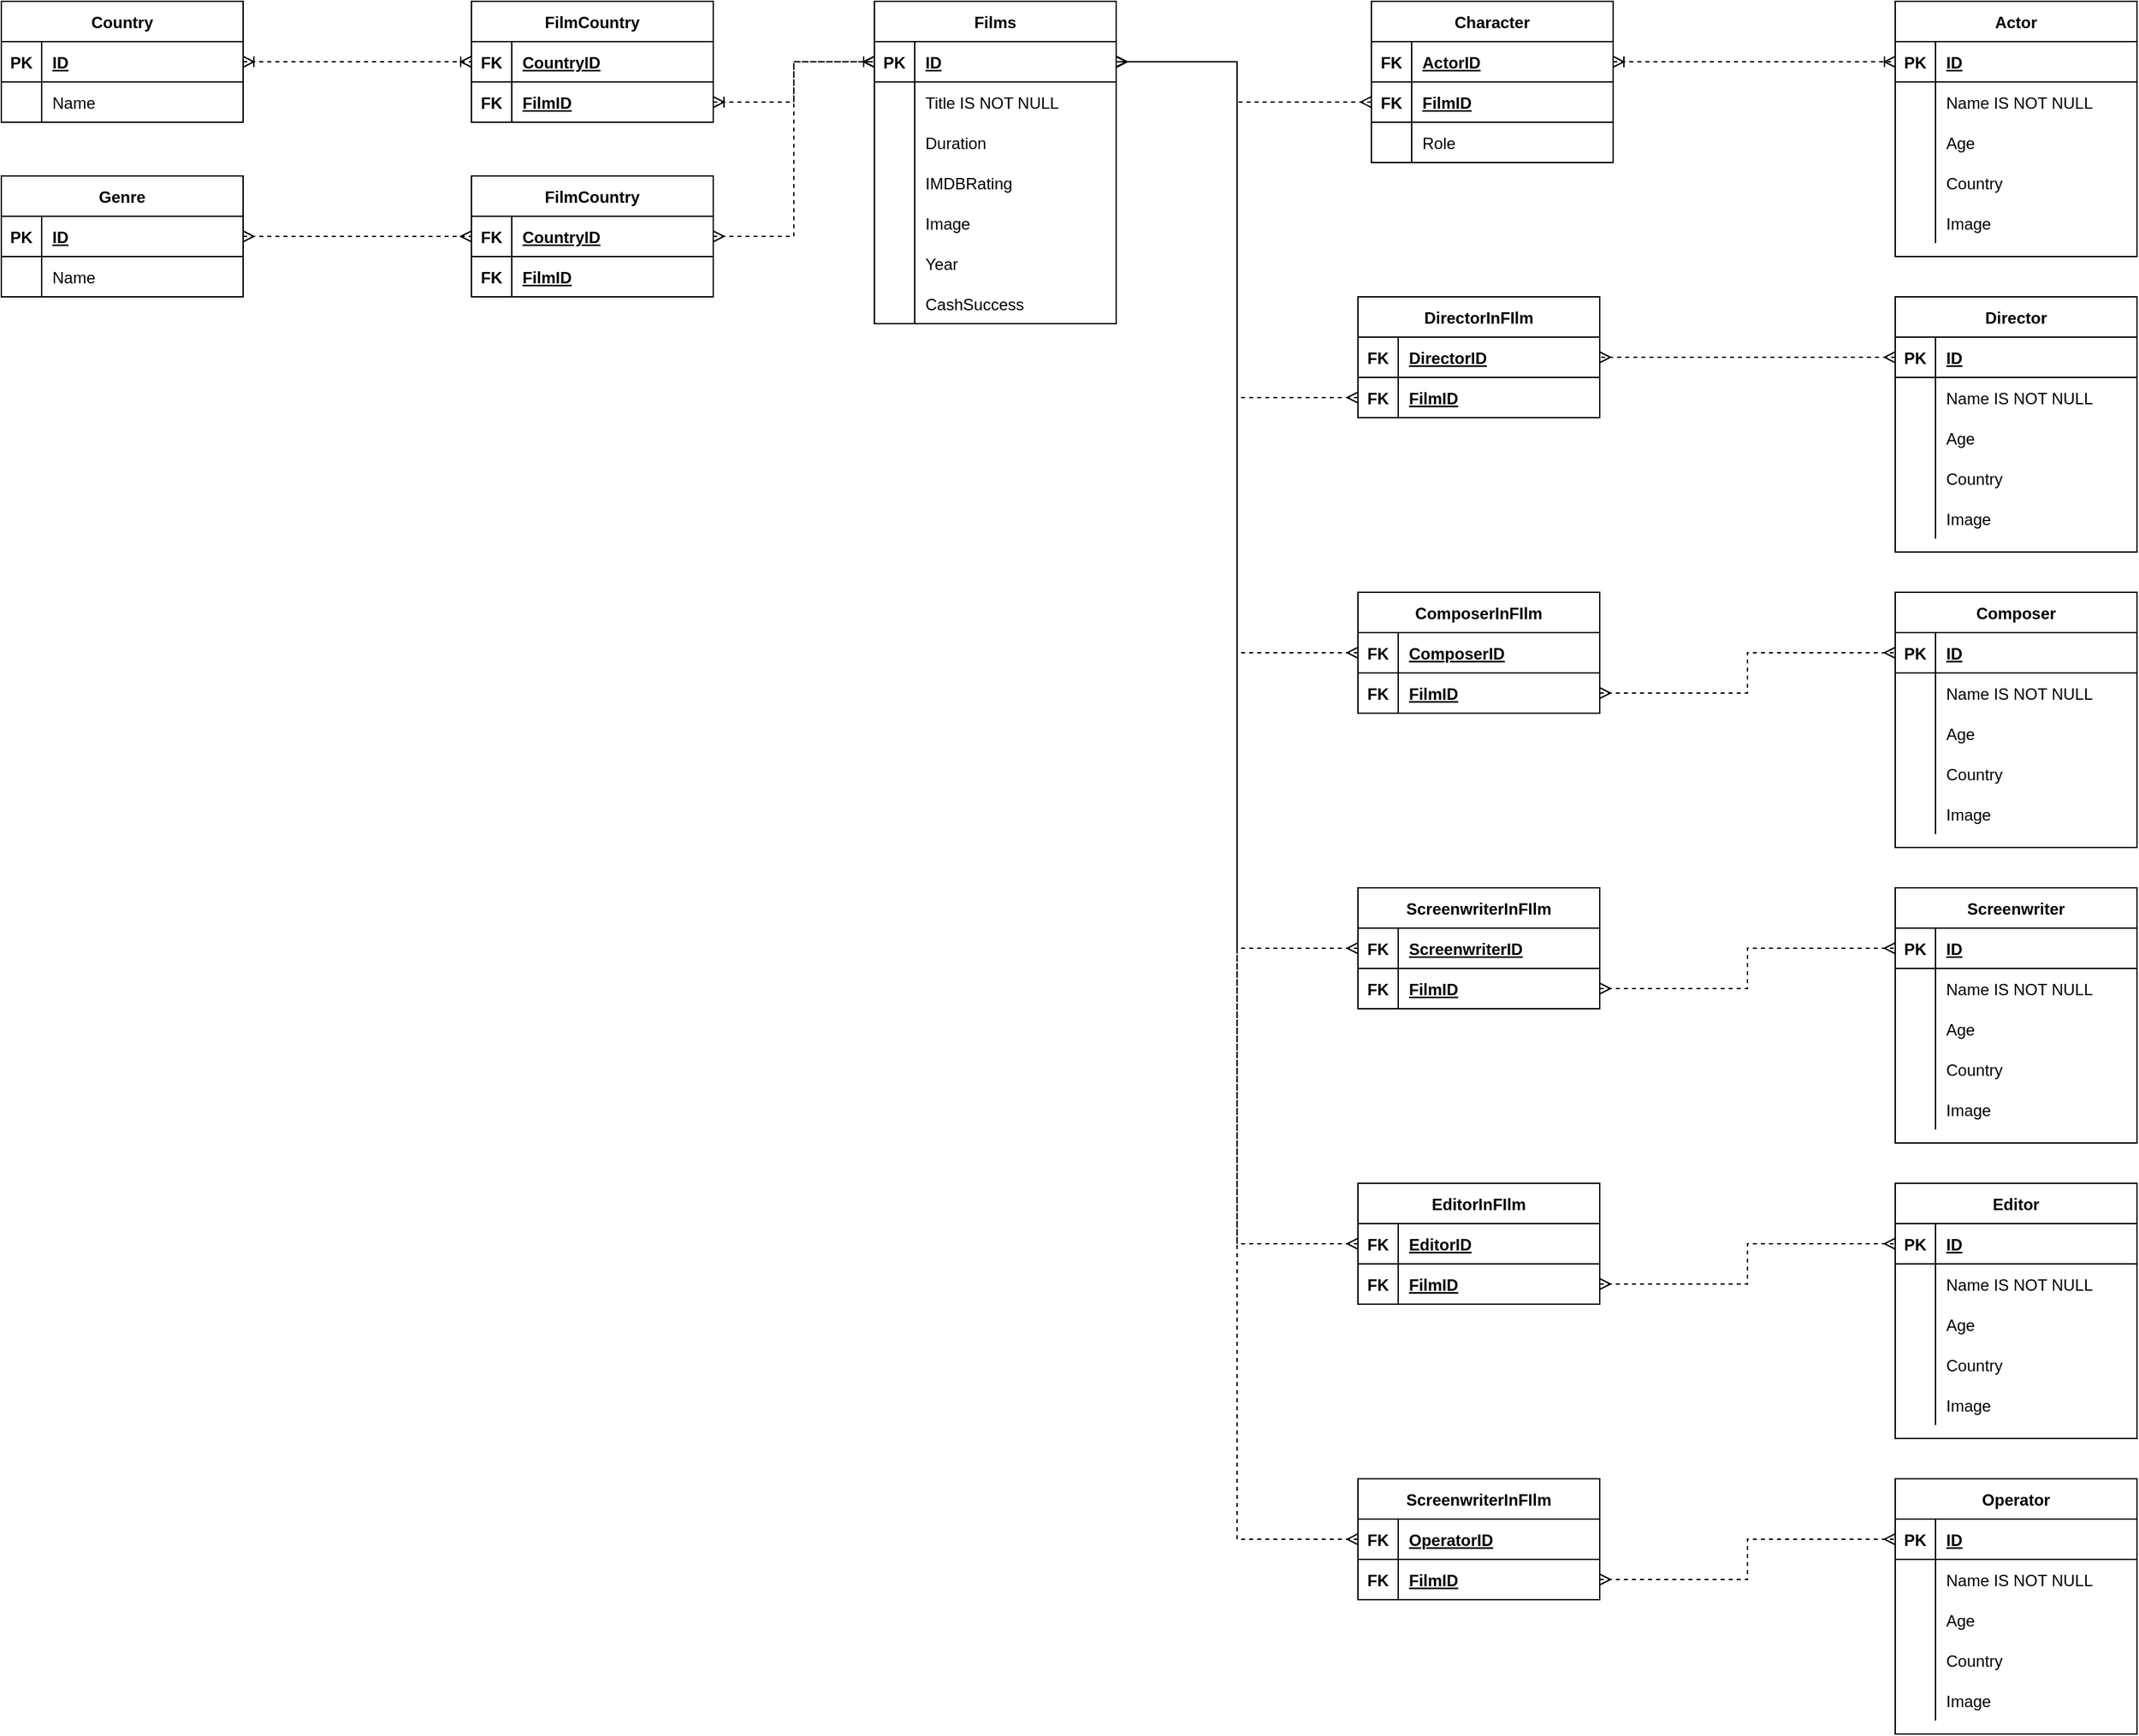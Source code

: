<mxfile version="20.4.0" type="github">
  <diagram id="R2lEEEUBdFMjLlhIrx00" name="Page-1">
    <mxGraphModel dx="3541" dy="1069" grid="1" gridSize="10" guides="1" tooltips="1" connect="1" arrows="1" fold="1" page="1" pageScale="1" pageWidth="1654" pageHeight="2336" math="0" shadow="0" extFonts="Permanent Marker^https://fonts.googleapis.com/css?family=Permanent+Marker">
      <root>
        <mxCell id="0" />
        <mxCell id="1" parent="0" />
        <mxCell id="2TcpQOjbaFrgLLIZACfz-2" value="Films" style="shape=table;startSize=30;container=1;collapsible=1;childLayout=tableLayout;fixedRows=1;rowLines=0;fontStyle=1;align=center;resizeLast=1;" vertex="1" parent="1">
          <mxGeometry x="480" y="20" width="180" height="240" as="geometry" />
        </mxCell>
        <mxCell id="2TcpQOjbaFrgLLIZACfz-3" value="" style="shape=tableRow;horizontal=0;startSize=0;swimlaneHead=0;swimlaneBody=0;fillColor=none;collapsible=0;dropTarget=0;points=[[0,0.5],[1,0.5]];portConstraint=eastwest;top=0;left=0;right=0;bottom=1;" vertex="1" parent="2TcpQOjbaFrgLLIZACfz-2">
          <mxGeometry y="30" width="180" height="30" as="geometry" />
        </mxCell>
        <mxCell id="2TcpQOjbaFrgLLIZACfz-4" value="PK" style="shape=partialRectangle;connectable=0;fillColor=none;top=0;left=0;bottom=0;right=0;fontStyle=1;overflow=hidden;" vertex="1" parent="2TcpQOjbaFrgLLIZACfz-3">
          <mxGeometry width="30" height="30" as="geometry">
            <mxRectangle width="30" height="30" as="alternateBounds" />
          </mxGeometry>
        </mxCell>
        <mxCell id="2TcpQOjbaFrgLLIZACfz-5" value="ID" style="shape=partialRectangle;connectable=0;fillColor=none;top=0;left=0;bottom=0;right=0;align=left;spacingLeft=6;fontStyle=5;overflow=hidden;" vertex="1" parent="2TcpQOjbaFrgLLIZACfz-3">
          <mxGeometry x="30" width="150" height="30" as="geometry">
            <mxRectangle width="150" height="30" as="alternateBounds" />
          </mxGeometry>
        </mxCell>
        <mxCell id="2TcpQOjbaFrgLLIZACfz-6" value="" style="shape=tableRow;horizontal=0;startSize=0;swimlaneHead=0;swimlaneBody=0;fillColor=none;collapsible=0;dropTarget=0;points=[[0,0.5],[1,0.5]];portConstraint=eastwest;top=0;left=0;right=0;bottom=0;" vertex="1" parent="2TcpQOjbaFrgLLIZACfz-2">
          <mxGeometry y="60" width="180" height="30" as="geometry" />
        </mxCell>
        <mxCell id="2TcpQOjbaFrgLLIZACfz-7" value="" style="shape=partialRectangle;connectable=0;fillColor=none;top=0;left=0;bottom=0;right=0;editable=1;overflow=hidden;" vertex="1" parent="2TcpQOjbaFrgLLIZACfz-6">
          <mxGeometry width="30" height="30" as="geometry">
            <mxRectangle width="30" height="30" as="alternateBounds" />
          </mxGeometry>
        </mxCell>
        <mxCell id="2TcpQOjbaFrgLLIZACfz-8" value="Title IS NOT NULL" style="shape=partialRectangle;connectable=0;fillColor=none;top=0;left=0;bottom=0;right=0;align=left;spacingLeft=6;overflow=hidden;" vertex="1" parent="2TcpQOjbaFrgLLIZACfz-6">
          <mxGeometry x="30" width="150" height="30" as="geometry">
            <mxRectangle width="150" height="30" as="alternateBounds" />
          </mxGeometry>
        </mxCell>
        <mxCell id="2TcpQOjbaFrgLLIZACfz-9" value="" style="shape=tableRow;horizontal=0;startSize=0;swimlaneHead=0;swimlaneBody=0;fillColor=none;collapsible=0;dropTarget=0;points=[[0,0.5],[1,0.5]];portConstraint=eastwest;top=0;left=0;right=0;bottom=0;" vertex="1" parent="2TcpQOjbaFrgLLIZACfz-2">
          <mxGeometry y="90" width="180" height="30" as="geometry" />
        </mxCell>
        <mxCell id="2TcpQOjbaFrgLLIZACfz-10" value="" style="shape=partialRectangle;connectable=0;fillColor=none;top=0;left=0;bottom=0;right=0;editable=1;overflow=hidden;" vertex="1" parent="2TcpQOjbaFrgLLIZACfz-9">
          <mxGeometry width="30" height="30" as="geometry">
            <mxRectangle width="30" height="30" as="alternateBounds" />
          </mxGeometry>
        </mxCell>
        <mxCell id="2TcpQOjbaFrgLLIZACfz-11" value="Duration" style="shape=partialRectangle;connectable=0;fillColor=none;top=0;left=0;bottom=0;right=0;align=left;spacingLeft=6;overflow=hidden;" vertex="1" parent="2TcpQOjbaFrgLLIZACfz-9">
          <mxGeometry x="30" width="150" height="30" as="geometry">
            <mxRectangle width="150" height="30" as="alternateBounds" />
          </mxGeometry>
        </mxCell>
        <mxCell id="2TcpQOjbaFrgLLIZACfz-12" value="" style="shape=tableRow;horizontal=0;startSize=0;swimlaneHead=0;swimlaneBody=0;fillColor=none;collapsible=0;dropTarget=0;points=[[0,0.5],[1,0.5]];portConstraint=eastwest;top=0;left=0;right=0;bottom=0;" vertex="1" parent="2TcpQOjbaFrgLLIZACfz-2">
          <mxGeometry y="120" width="180" height="30" as="geometry" />
        </mxCell>
        <mxCell id="2TcpQOjbaFrgLLIZACfz-13" value="" style="shape=partialRectangle;connectable=0;fillColor=none;top=0;left=0;bottom=0;right=0;editable=1;overflow=hidden;" vertex="1" parent="2TcpQOjbaFrgLLIZACfz-12">
          <mxGeometry width="30" height="30" as="geometry">
            <mxRectangle width="30" height="30" as="alternateBounds" />
          </mxGeometry>
        </mxCell>
        <mxCell id="2TcpQOjbaFrgLLIZACfz-14" value="IMDBRating" style="shape=partialRectangle;connectable=0;fillColor=none;top=0;left=0;bottom=0;right=0;align=left;spacingLeft=6;overflow=hidden;" vertex="1" parent="2TcpQOjbaFrgLLIZACfz-12">
          <mxGeometry x="30" width="150" height="30" as="geometry">
            <mxRectangle width="150" height="30" as="alternateBounds" />
          </mxGeometry>
        </mxCell>
        <mxCell id="2TcpQOjbaFrgLLIZACfz-33" value="" style="shape=tableRow;horizontal=0;startSize=0;swimlaneHead=0;swimlaneBody=0;fillColor=none;collapsible=0;dropTarget=0;points=[[0,0.5],[1,0.5]];portConstraint=eastwest;top=0;left=0;right=0;bottom=0;" vertex="1" parent="2TcpQOjbaFrgLLIZACfz-2">
          <mxGeometry y="150" width="180" height="30" as="geometry" />
        </mxCell>
        <mxCell id="2TcpQOjbaFrgLLIZACfz-34" value="" style="shape=partialRectangle;connectable=0;fillColor=none;top=0;left=0;bottom=0;right=0;editable=1;overflow=hidden;" vertex="1" parent="2TcpQOjbaFrgLLIZACfz-33">
          <mxGeometry width="30" height="30" as="geometry">
            <mxRectangle width="30" height="30" as="alternateBounds" />
          </mxGeometry>
        </mxCell>
        <mxCell id="2TcpQOjbaFrgLLIZACfz-35" value="Image" style="shape=partialRectangle;connectable=0;fillColor=none;top=0;left=0;bottom=0;right=0;align=left;spacingLeft=6;overflow=hidden;" vertex="1" parent="2TcpQOjbaFrgLLIZACfz-33">
          <mxGeometry x="30" width="150" height="30" as="geometry">
            <mxRectangle width="150" height="30" as="alternateBounds" />
          </mxGeometry>
        </mxCell>
        <mxCell id="2TcpQOjbaFrgLLIZACfz-222" value="" style="shape=tableRow;horizontal=0;startSize=0;swimlaneHead=0;swimlaneBody=0;fillColor=none;collapsible=0;dropTarget=0;points=[[0,0.5],[1,0.5]];portConstraint=eastwest;top=0;left=0;right=0;bottom=0;" vertex="1" parent="2TcpQOjbaFrgLLIZACfz-2">
          <mxGeometry y="180" width="180" height="30" as="geometry" />
        </mxCell>
        <mxCell id="2TcpQOjbaFrgLLIZACfz-223" value="" style="shape=partialRectangle;connectable=0;fillColor=none;top=0;left=0;bottom=0;right=0;editable=1;overflow=hidden;" vertex="1" parent="2TcpQOjbaFrgLLIZACfz-222">
          <mxGeometry width="30" height="30" as="geometry">
            <mxRectangle width="30" height="30" as="alternateBounds" />
          </mxGeometry>
        </mxCell>
        <mxCell id="2TcpQOjbaFrgLLIZACfz-224" value="Year" style="shape=partialRectangle;connectable=0;fillColor=none;top=0;left=0;bottom=0;right=0;align=left;spacingLeft=6;overflow=hidden;" vertex="1" parent="2TcpQOjbaFrgLLIZACfz-222">
          <mxGeometry x="30" width="150" height="30" as="geometry">
            <mxRectangle width="150" height="30" as="alternateBounds" />
          </mxGeometry>
        </mxCell>
        <mxCell id="2TcpQOjbaFrgLLIZACfz-276" value="" style="shape=tableRow;horizontal=0;startSize=0;swimlaneHead=0;swimlaneBody=0;fillColor=none;collapsible=0;dropTarget=0;points=[[0,0.5],[1,0.5]];portConstraint=eastwest;top=0;left=0;right=0;bottom=0;" vertex="1" parent="2TcpQOjbaFrgLLIZACfz-2">
          <mxGeometry y="210" width="180" height="30" as="geometry" />
        </mxCell>
        <mxCell id="2TcpQOjbaFrgLLIZACfz-277" value="" style="shape=partialRectangle;connectable=0;fillColor=none;top=0;left=0;bottom=0;right=0;editable=1;overflow=hidden;" vertex="1" parent="2TcpQOjbaFrgLLIZACfz-276">
          <mxGeometry width="30" height="30" as="geometry">
            <mxRectangle width="30" height="30" as="alternateBounds" />
          </mxGeometry>
        </mxCell>
        <mxCell id="2TcpQOjbaFrgLLIZACfz-278" value="CashSuccess" style="shape=partialRectangle;connectable=0;fillColor=none;top=0;left=0;bottom=0;right=0;align=left;spacingLeft=6;overflow=hidden;" vertex="1" parent="2TcpQOjbaFrgLLIZACfz-276">
          <mxGeometry x="30" width="150" height="30" as="geometry">
            <mxRectangle width="150" height="30" as="alternateBounds" />
          </mxGeometry>
        </mxCell>
        <mxCell id="2TcpQOjbaFrgLLIZACfz-52" value="Actor" style="shape=table;startSize=30;container=1;collapsible=1;childLayout=tableLayout;fixedRows=1;rowLines=0;fontStyle=1;align=center;resizeLast=1;" vertex="1" parent="1">
          <mxGeometry x="1240" y="20" width="180" height="190.0" as="geometry" />
        </mxCell>
        <mxCell id="2TcpQOjbaFrgLLIZACfz-53" value="" style="shape=tableRow;horizontal=0;startSize=0;swimlaneHead=0;swimlaneBody=0;fillColor=none;collapsible=0;dropTarget=0;points=[[0,0.5],[1,0.5]];portConstraint=eastwest;top=0;left=0;right=0;bottom=1;" vertex="1" parent="2TcpQOjbaFrgLLIZACfz-52">
          <mxGeometry y="30" width="180" height="30" as="geometry" />
        </mxCell>
        <mxCell id="2TcpQOjbaFrgLLIZACfz-54" value="PK" style="shape=partialRectangle;connectable=0;fillColor=none;top=0;left=0;bottom=0;right=0;fontStyle=1;overflow=hidden;" vertex="1" parent="2TcpQOjbaFrgLLIZACfz-53">
          <mxGeometry width="30" height="30" as="geometry">
            <mxRectangle width="30" height="30" as="alternateBounds" />
          </mxGeometry>
        </mxCell>
        <mxCell id="2TcpQOjbaFrgLLIZACfz-55" value="ID" style="shape=partialRectangle;connectable=0;fillColor=none;top=0;left=0;bottom=0;right=0;align=left;spacingLeft=6;fontStyle=5;overflow=hidden;" vertex="1" parent="2TcpQOjbaFrgLLIZACfz-53">
          <mxGeometry x="30" width="150" height="30" as="geometry">
            <mxRectangle width="150" height="30" as="alternateBounds" />
          </mxGeometry>
        </mxCell>
        <mxCell id="2TcpQOjbaFrgLLIZACfz-56" value="" style="shape=tableRow;horizontal=0;startSize=0;swimlaneHead=0;swimlaneBody=0;fillColor=none;collapsible=0;dropTarget=0;points=[[0,0.5],[1,0.5]];portConstraint=eastwest;top=0;left=0;right=0;bottom=0;" vertex="1" parent="2TcpQOjbaFrgLLIZACfz-52">
          <mxGeometry y="60" width="180" height="30" as="geometry" />
        </mxCell>
        <mxCell id="2TcpQOjbaFrgLLIZACfz-57" value="" style="shape=partialRectangle;connectable=0;fillColor=none;top=0;left=0;bottom=0;right=0;editable=1;overflow=hidden;" vertex="1" parent="2TcpQOjbaFrgLLIZACfz-56">
          <mxGeometry width="30" height="30" as="geometry">
            <mxRectangle width="30" height="30" as="alternateBounds" />
          </mxGeometry>
        </mxCell>
        <mxCell id="2TcpQOjbaFrgLLIZACfz-58" value="Name IS NOT NULL" style="shape=partialRectangle;connectable=0;fillColor=none;top=0;left=0;bottom=0;right=0;align=left;spacingLeft=6;overflow=hidden;" vertex="1" parent="2TcpQOjbaFrgLLIZACfz-56">
          <mxGeometry x="30" width="150" height="30" as="geometry">
            <mxRectangle width="150" height="30" as="alternateBounds" />
          </mxGeometry>
        </mxCell>
        <mxCell id="2TcpQOjbaFrgLLIZACfz-59" value="" style="shape=tableRow;horizontal=0;startSize=0;swimlaneHead=0;swimlaneBody=0;fillColor=none;collapsible=0;dropTarget=0;points=[[0,0.5],[1,0.5]];portConstraint=eastwest;top=0;left=0;right=0;bottom=0;" vertex="1" parent="2TcpQOjbaFrgLLIZACfz-52">
          <mxGeometry y="90" width="180" height="30" as="geometry" />
        </mxCell>
        <mxCell id="2TcpQOjbaFrgLLIZACfz-60" value="" style="shape=partialRectangle;connectable=0;fillColor=none;top=0;left=0;bottom=0;right=0;editable=1;overflow=hidden;" vertex="1" parent="2TcpQOjbaFrgLLIZACfz-59">
          <mxGeometry width="30" height="30" as="geometry">
            <mxRectangle width="30" height="30" as="alternateBounds" />
          </mxGeometry>
        </mxCell>
        <mxCell id="2TcpQOjbaFrgLLIZACfz-61" value="Age" style="shape=partialRectangle;connectable=0;fillColor=none;top=0;left=0;bottom=0;right=0;align=left;spacingLeft=6;overflow=hidden;" vertex="1" parent="2TcpQOjbaFrgLLIZACfz-59">
          <mxGeometry x="30" width="150" height="30" as="geometry">
            <mxRectangle width="150" height="30" as="alternateBounds" />
          </mxGeometry>
        </mxCell>
        <mxCell id="2TcpQOjbaFrgLLIZACfz-62" value="" style="shape=tableRow;horizontal=0;startSize=0;swimlaneHead=0;swimlaneBody=0;fillColor=none;collapsible=0;dropTarget=0;points=[[0,0.5],[1,0.5]];portConstraint=eastwest;top=0;left=0;right=0;bottom=0;" vertex="1" parent="2TcpQOjbaFrgLLIZACfz-52">
          <mxGeometry y="120" width="180" height="30" as="geometry" />
        </mxCell>
        <mxCell id="2TcpQOjbaFrgLLIZACfz-63" value="" style="shape=partialRectangle;connectable=0;fillColor=none;top=0;left=0;bottom=0;right=0;editable=1;overflow=hidden;" vertex="1" parent="2TcpQOjbaFrgLLIZACfz-62">
          <mxGeometry width="30" height="30" as="geometry">
            <mxRectangle width="30" height="30" as="alternateBounds" />
          </mxGeometry>
        </mxCell>
        <mxCell id="2TcpQOjbaFrgLLIZACfz-64" value="Country" style="shape=partialRectangle;connectable=0;fillColor=none;top=0;left=0;bottom=0;right=0;align=left;spacingLeft=6;overflow=hidden;" vertex="1" parent="2TcpQOjbaFrgLLIZACfz-62">
          <mxGeometry x="30" width="150" height="30" as="geometry">
            <mxRectangle width="150" height="30" as="alternateBounds" />
          </mxGeometry>
        </mxCell>
        <mxCell id="2TcpQOjbaFrgLLIZACfz-90" value="" style="shape=tableRow;horizontal=0;startSize=0;swimlaneHead=0;swimlaneBody=0;fillColor=none;collapsible=0;dropTarget=0;points=[[0,0.5],[1,0.5]];portConstraint=eastwest;top=0;left=0;right=0;bottom=0;" vertex="1" parent="2TcpQOjbaFrgLLIZACfz-52">
          <mxGeometry y="150" width="180" height="30" as="geometry" />
        </mxCell>
        <mxCell id="2TcpQOjbaFrgLLIZACfz-91" value="" style="shape=partialRectangle;connectable=0;fillColor=none;top=0;left=0;bottom=0;right=0;editable=1;overflow=hidden;" vertex="1" parent="2TcpQOjbaFrgLLIZACfz-90">
          <mxGeometry width="30" height="30" as="geometry">
            <mxRectangle width="30" height="30" as="alternateBounds" />
          </mxGeometry>
        </mxCell>
        <mxCell id="2TcpQOjbaFrgLLIZACfz-92" value="Image" style="shape=partialRectangle;connectable=0;fillColor=none;top=0;left=0;bottom=0;right=0;align=left;spacingLeft=6;overflow=hidden;" vertex="1" parent="2TcpQOjbaFrgLLIZACfz-90">
          <mxGeometry x="30" width="150" height="30" as="geometry">
            <mxRectangle width="150" height="30" as="alternateBounds" />
          </mxGeometry>
        </mxCell>
        <mxCell id="2TcpQOjbaFrgLLIZACfz-72" value="Character" style="shape=table;startSize=30;container=1;collapsible=1;childLayout=tableLayout;fixedRows=1;rowLines=0;fontStyle=1;align=center;resizeLast=1;" vertex="1" parent="1">
          <mxGeometry x="850" y="20" width="180" height="120" as="geometry" />
        </mxCell>
        <mxCell id="2TcpQOjbaFrgLLIZACfz-73" value="" style="shape=tableRow;horizontal=0;startSize=0;swimlaneHead=0;swimlaneBody=0;fillColor=none;collapsible=0;dropTarget=0;points=[[0,0.5],[1,0.5]];portConstraint=eastwest;top=0;left=0;right=0;bottom=1;" vertex="1" parent="2TcpQOjbaFrgLLIZACfz-72">
          <mxGeometry y="30" width="180" height="30" as="geometry" />
        </mxCell>
        <mxCell id="2TcpQOjbaFrgLLIZACfz-74" value="FK" style="shape=partialRectangle;connectable=0;fillColor=none;top=0;left=0;bottom=0;right=0;fontStyle=1;overflow=hidden;" vertex="1" parent="2TcpQOjbaFrgLLIZACfz-73">
          <mxGeometry width="30" height="30" as="geometry">
            <mxRectangle width="30" height="30" as="alternateBounds" />
          </mxGeometry>
        </mxCell>
        <mxCell id="2TcpQOjbaFrgLLIZACfz-75" value="ActorID" style="shape=partialRectangle;connectable=0;fillColor=none;top=0;left=0;bottom=0;right=0;align=left;spacingLeft=6;fontStyle=5;overflow=hidden;" vertex="1" parent="2TcpQOjbaFrgLLIZACfz-73">
          <mxGeometry x="30" width="150" height="30" as="geometry">
            <mxRectangle width="150" height="30" as="alternateBounds" />
          </mxGeometry>
        </mxCell>
        <mxCell id="2TcpQOjbaFrgLLIZACfz-85" value="" style="shape=tableRow;horizontal=0;startSize=0;swimlaneHead=0;swimlaneBody=0;fillColor=none;collapsible=0;dropTarget=0;points=[[0,0.5],[1,0.5]];portConstraint=eastwest;top=0;left=0;right=0;bottom=1;" vertex="1" parent="2TcpQOjbaFrgLLIZACfz-72">
          <mxGeometry y="60" width="180" height="30" as="geometry" />
        </mxCell>
        <mxCell id="2TcpQOjbaFrgLLIZACfz-86" value="FK" style="shape=partialRectangle;connectable=0;fillColor=none;top=0;left=0;bottom=0;right=0;fontStyle=1;overflow=hidden;" vertex="1" parent="2TcpQOjbaFrgLLIZACfz-85">
          <mxGeometry width="30" height="30" as="geometry">
            <mxRectangle width="30" height="30" as="alternateBounds" />
          </mxGeometry>
        </mxCell>
        <mxCell id="2TcpQOjbaFrgLLIZACfz-87" value="FilmID" style="shape=partialRectangle;connectable=0;fillColor=none;top=0;left=0;bottom=0;right=0;align=left;spacingLeft=6;fontStyle=5;overflow=hidden;" vertex="1" parent="2TcpQOjbaFrgLLIZACfz-85">
          <mxGeometry x="30" width="150" height="30" as="geometry">
            <mxRectangle width="150" height="30" as="alternateBounds" />
          </mxGeometry>
        </mxCell>
        <mxCell id="2TcpQOjbaFrgLLIZACfz-76" value="" style="shape=tableRow;horizontal=0;startSize=0;swimlaneHead=0;swimlaneBody=0;fillColor=none;collapsible=0;dropTarget=0;points=[[0,0.5],[1,0.5]];portConstraint=eastwest;top=0;left=0;right=0;bottom=0;" vertex="1" parent="2TcpQOjbaFrgLLIZACfz-72">
          <mxGeometry y="90" width="180" height="30" as="geometry" />
        </mxCell>
        <mxCell id="2TcpQOjbaFrgLLIZACfz-77" value="" style="shape=partialRectangle;connectable=0;fillColor=none;top=0;left=0;bottom=0;right=0;editable=1;overflow=hidden;" vertex="1" parent="2TcpQOjbaFrgLLIZACfz-76">
          <mxGeometry width="30" height="30" as="geometry">
            <mxRectangle width="30" height="30" as="alternateBounds" />
          </mxGeometry>
        </mxCell>
        <mxCell id="2TcpQOjbaFrgLLIZACfz-78" value="Role" style="shape=partialRectangle;connectable=0;fillColor=none;top=0;left=0;bottom=0;right=0;align=left;spacingLeft=6;overflow=hidden;" vertex="1" parent="2TcpQOjbaFrgLLIZACfz-76">
          <mxGeometry x="30" width="150" height="30" as="geometry">
            <mxRectangle width="150" height="30" as="alternateBounds" />
          </mxGeometry>
        </mxCell>
        <mxCell id="2TcpQOjbaFrgLLIZACfz-88" style="edgeStyle=orthogonalEdgeStyle;rounded=0;orthogonalLoop=1;jettySize=auto;html=1;exitX=1;exitY=0.5;exitDx=0;exitDy=0;entryX=0;entryY=0.5;entryDx=0;entryDy=0;startArrow=ERoneToMany;startFill=0;endArrow=ERoneToMany;endFill=0;dashed=1;" edge="1" parent="1" source="2TcpQOjbaFrgLLIZACfz-73" target="2TcpQOjbaFrgLLIZACfz-53">
          <mxGeometry relative="1" as="geometry" />
        </mxCell>
        <mxCell id="2TcpQOjbaFrgLLIZACfz-89" style="edgeStyle=orthogonalEdgeStyle;rounded=0;orthogonalLoop=1;jettySize=auto;html=1;exitX=0;exitY=0.5;exitDx=0;exitDy=0;entryX=1;entryY=0.5;entryDx=0;entryDy=0;endArrow=ERmany;endFill=0;dashed=1;startArrow=ERmany;startFill=0;" edge="1" parent="1" source="2TcpQOjbaFrgLLIZACfz-85" target="2TcpQOjbaFrgLLIZACfz-3">
          <mxGeometry relative="1" as="geometry">
            <Array as="points">
              <mxPoint x="750" y="95" />
              <mxPoint x="750" y="65" />
            </Array>
          </mxGeometry>
        </mxCell>
        <mxCell id="2TcpQOjbaFrgLLIZACfz-128" value="Director" style="shape=table;startSize=30;container=1;collapsible=1;childLayout=tableLayout;fixedRows=1;rowLines=0;fontStyle=1;align=center;resizeLast=1;" vertex="1" parent="1">
          <mxGeometry x="1240" y="240" width="180" height="190.0" as="geometry" />
        </mxCell>
        <mxCell id="2TcpQOjbaFrgLLIZACfz-129" value="" style="shape=tableRow;horizontal=0;startSize=0;swimlaneHead=0;swimlaneBody=0;fillColor=none;collapsible=0;dropTarget=0;points=[[0,0.5],[1,0.5]];portConstraint=eastwest;top=0;left=0;right=0;bottom=1;" vertex="1" parent="2TcpQOjbaFrgLLIZACfz-128">
          <mxGeometry y="30" width="180" height="30" as="geometry" />
        </mxCell>
        <mxCell id="2TcpQOjbaFrgLLIZACfz-130" value="PK" style="shape=partialRectangle;connectable=0;fillColor=none;top=0;left=0;bottom=0;right=0;fontStyle=1;overflow=hidden;" vertex="1" parent="2TcpQOjbaFrgLLIZACfz-129">
          <mxGeometry width="30" height="30" as="geometry">
            <mxRectangle width="30" height="30" as="alternateBounds" />
          </mxGeometry>
        </mxCell>
        <mxCell id="2TcpQOjbaFrgLLIZACfz-131" value="ID" style="shape=partialRectangle;connectable=0;fillColor=none;top=0;left=0;bottom=0;right=0;align=left;spacingLeft=6;fontStyle=5;overflow=hidden;" vertex="1" parent="2TcpQOjbaFrgLLIZACfz-129">
          <mxGeometry x="30" width="150" height="30" as="geometry">
            <mxRectangle width="150" height="30" as="alternateBounds" />
          </mxGeometry>
        </mxCell>
        <mxCell id="2TcpQOjbaFrgLLIZACfz-132" value="" style="shape=tableRow;horizontal=0;startSize=0;swimlaneHead=0;swimlaneBody=0;fillColor=none;collapsible=0;dropTarget=0;points=[[0,0.5],[1,0.5]];portConstraint=eastwest;top=0;left=0;right=0;bottom=0;" vertex="1" parent="2TcpQOjbaFrgLLIZACfz-128">
          <mxGeometry y="60" width="180" height="30" as="geometry" />
        </mxCell>
        <mxCell id="2TcpQOjbaFrgLLIZACfz-133" value="" style="shape=partialRectangle;connectable=0;fillColor=none;top=0;left=0;bottom=0;right=0;editable=1;overflow=hidden;" vertex="1" parent="2TcpQOjbaFrgLLIZACfz-132">
          <mxGeometry width="30" height="30" as="geometry">
            <mxRectangle width="30" height="30" as="alternateBounds" />
          </mxGeometry>
        </mxCell>
        <mxCell id="2TcpQOjbaFrgLLIZACfz-134" value="Name IS NOT NULL" style="shape=partialRectangle;connectable=0;fillColor=none;top=0;left=0;bottom=0;right=0;align=left;spacingLeft=6;overflow=hidden;" vertex="1" parent="2TcpQOjbaFrgLLIZACfz-132">
          <mxGeometry x="30" width="150" height="30" as="geometry">
            <mxRectangle width="150" height="30" as="alternateBounds" />
          </mxGeometry>
        </mxCell>
        <mxCell id="2TcpQOjbaFrgLLIZACfz-135" value="" style="shape=tableRow;horizontal=0;startSize=0;swimlaneHead=0;swimlaneBody=0;fillColor=none;collapsible=0;dropTarget=0;points=[[0,0.5],[1,0.5]];portConstraint=eastwest;top=0;left=0;right=0;bottom=0;" vertex="1" parent="2TcpQOjbaFrgLLIZACfz-128">
          <mxGeometry y="90" width="180" height="30" as="geometry" />
        </mxCell>
        <mxCell id="2TcpQOjbaFrgLLIZACfz-136" value="" style="shape=partialRectangle;connectable=0;fillColor=none;top=0;left=0;bottom=0;right=0;editable=1;overflow=hidden;" vertex="1" parent="2TcpQOjbaFrgLLIZACfz-135">
          <mxGeometry width="30" height="30" as="geometry">
            <mxRectangle width="30" height="30" as="alternateBounds" />
          </mxGeometry>
        </mxCell>
        <mxCell id="2TcpQOjbaFrgLLIZACfz-137" value="Age" style="shape=partialRectangle;connectable=0;fillColor=none;top=0;left=0;bottom=0;right=0;align=left;spacingLeft=6;overflow=hidden;" vertex="1" parent="2TcpQOjbaFrgLLIZACfz-135">
          <mxGeometry x="30" width="150" height="30" as="geometry">
            <mxRectangle width="150" height="30" as="alternateBounds" />
          </mxGeometry>
        </mxCell>
        <mxCell id="2TcpQOjbaFrgLLIZACfz-138" value="" style="shape=tableRow;horizontal=0;startSize=0;swimlaneHead=0;swimlaneBody=0;fillColor=none;collapsible=0;dropTarget=0;points=[[0,0.5],[1,0.5]];portConstraint=eastwest;top=0;left=0;right=0;bottom=0;" vertex="1" parent="2TcpQOjbaFrgLLIZACfz-128">
          <mxGeometry y="120" width="180" height="30" as="geometry" />
        </mxCell>
        <mxCell id="2TcpQOjbaFrgLLIZACfz-139" value="" style="shape=partialRectangle;connectable=0;fillColor=none;top=0;left=0;bottom=0;right=0;editable=1;overflow=hidden;" vertex="1" parent="2TcpQOjbaFrgLLIZACfz-138">
          <mxGeometry width="30" height="30" as="geometry">
            <mxRectangle width="30" height="30" as="alternateBounds" />
          </mxGeometry>
        </mxCell>
        <mxCell id="2TcpQOjbaFrgLLIZACfz-140" value="Country" style="shape=partialRectangle;connectable=0;fillColor=none;top=0;left=0;bottom=0;right=0;align=left;spacingLeft=6;overflow=hidden;" vertex="1" parent="2TcpQOjbaFrgLLIZACfz-138">
          <mxGeometry x="30" width="150" height="30" as="geometry">
            <mxRectangle width="150" height="30" as="alternateBounds" />
          </mxGeometry>
        </mxCell>
        <mxCell id="2TcpQOjbaFrgLLIZACfz-141" value="" style="shape=tableRow;horizontal=0;startSize=0;swimlaneHead=0;swimlaneBody=0;fillColor=none;collapsible=0;dropTarget=0;points=[[0,0.5],[1,0.5]];portConstraint=eastwest;top=0;left=0;right=0;bottom=0;" vertex="1" parent="2TcpQOjbaFrgLLIZACfz-128">
          <mxGeometry y="150" width="180" height="30" as="geometry" />
        </mxCell>
        <mxCell id="2TcpQOjbaFrgLLIZACfz-142" value="" style="shape=partialRectangle;connectable=0;fillColor=none;top=0;left=0;bottom=0;right=0;editable=1;overflow=hidden;" vertex="1" parent="2TcpQOjbaFrgLLIZACfz-141">
          <mxGeometry width="30" height="30" as="geometry">
            <mxRectangle width="30" height="30" as="alternateBounds" />
          </mxGeometry>
        </mxCell>
        <mxCell id="2TcpQOjbaFrgLLIZACfz-143" value="Image" style="shape=partialRectangle;connectable=0;fillColor=none;top=0;left=0;bottom=0;right=0;align=left;spacingLeft=6;overflow=hidden;" vertex="1" parent="2TcpQOjbaFrgLLIZACfz-141">
          <mxGeometry x="30" width="150" height="30" as="geometry">
            <mxRectangle width="150" height="30" as="alternateBounds" />
          </mxGeometry>
        </mxCell>
        <mxCell id="2TcpQOjbaFrgLLIZACfz-160" value="DirectorInFIlm" style="shape=table;startSize=30;container=1;collapsible=1;childLayout=tableLayout;fixedRows=1;rowLines=0;fontStyle=1;align=center;resizeLast=1;" vertex="1" parent="1">
          <mxGeometry x="840" y="240" width="180" height="90" as="geometry" />
        </mxCell>
        <mxCell id="2TcpQOjbaFrgLLIZACfz-161" value="" style="shape=tableRow;horizontal=0;startSize=0;swimlaneHead=0;swimlaneBody=0;fillColor=none;collapsible=0;dropTarget=0;points=[[0,0.5],[1,0.5]];portConstraint=eastwest;top=0;left=0;right=0;bottom=1;" vertex="1" parent="2TcpQOjbaFrgLLIZACfz-160">
          <mxGeometry y="30" width="180" height="30" as="geometry" />
        </mxCell>
        <mxCell id="2TcpQOjbaFrgLLIZACfz-162" value="FK" style="shape=partialRectangle;connectable=0;fillColor=none;top=0;left=0;bottom=0;right=0;fontStyle=1;overflow=hidden;" vertex="1" parent="2TcpQOjbaFrgLLIZACfz-161">
          <mxGeometry width="30" height="30" as="geometry">
            <mxRectangle width="30" height="30" as="alternateBounds" />
          </mxGeometry>
        </mxCell>
        <mxCell id="2TcpQOjbaFrgLLIZACfz-163" value="DirectorID" style="shape=partialRectangle;connectable=0;fillColor=none;top=0;left=0;bottom=0;right=0;align=left;spacingLeft=6;fontStyle=5;overflow=hidden;" vertex="1" parent="2TcpQOjbaFrgLLIZACfz-161">
          <mxGeometry x="30" width="150" height="30" as="geometry">
            <mxRectangle width="150" height="30" as="alternateBounds" />
          </mxGeometry>
        </mxCell>
        <mxCell id="2TcpQOjbaFrgLLIZACfz-164" value="" style="shape=tableRow;horizontal=0;startSize=0;swimlaneHead=0;swimlaneBody=0;fillColor=none;collapsible=0;dropTarget=0;points=[[0,0.5],[1,0.5]];portConstraint=eastwest;top=0;left=0;right=0;bottom=1;" vertex="1" parent="2TcpQOjbaFrgLLIZACfz-160">
          <mxGeometry y="60" width="180" height="30" as="geometry" />
        </mxCell>
        <mxCell id="2TcpQOjbaFrgLLIZACfz-165" value="FK" style="shape=partialRectangle;connectable=0;fillColor=none;top=0;left=0;bottom=0;right=0;fontStyle=1;overflow=hidden;" vertex="1" parent="2TcpQOjbaFrgLLIZACfz-164">
          <mxGeometry width="30" height="30" as="geometry">
            <mxRectangle width="30" height="30" as="alternateBounds" />
          </mxGeometry>
        </mxCell>
        <mxCell id="2TcpQOjbaFrgLLIZACfz-166" value="FilmID" style="shape=partialRectangle;connectable=0;fillColor=none;top=0;left=0;bottom=0;right=0;align=left;spacingLeft=6;fontStyle=5;overflow=hidden;" vertex="1" parent="2TcpQOjbaFrgLLIZACfz-164">
          <mxGeometry x="30" width="150" height="30" as="geometry">
            <mxRectangle width="150" height="30" as="alternateBounds" />
          </mxGeometry>
        </mxCell>
        <mxCell id="2TcpQOjbaFrgLLIZACfz-170" style="edgeStyle=orthogonalEdgeStyle;rounded=0;orthogonalLoop=1;jettySize=auto;html=1;exitX=0;exitY=0.5;exitDx=0;exitDy=0;entryX=1;entryY=0.5;entryDx=0;entryDy=0;dashed=1;startArrow=ERmany;startFill=0;endArrow=ERmany;endFill=0;" edge="1" parent="1" source="2TcpQOjbaFrgLLIZACfz-129" target="2TcpQOjbaFrgLLIZACfz-161">
          <mxGeometry relative="1" as="geometry" />
        </mxCell>
        <mxCell id="2TcpQOjbaFrgLLIZACfz-171" style="edgeStyle=orthogonalEdgeStyle;rounded=0;orthogonalLoop=1;jettySize=auto;html=1;exitX=0;exitY=0.5;exitDx=0;exitDy=0;entryX=1;entryY=0.5;entryDx=0;entryDy=0;dashed=1;startArrow=ERmany;startFill=0;endArrow=ERmany;endFill=0;" edge="1" parent="1" source="2TcpQOjbaFrgLLIZACfz-164" target="2TcpQOjbaFrgLLIZACfz-3">
          <mxGeometry relative="1" as="geometry" />
        </mxCell>
        <mxCell id="2TcpQOjbaFrgLLIZACfz-172" value="Composer" style="shape=table;startSize=30;container=1;collapsible=1;childLayout=tableLayout;fixedRows=1;rowLines=0;fontStyle=1;align=center;resizeLast=1;" vertex="1" parent="1">
          <mxGeometry x="1240" y="460" width="180" height="190.0" as="geometry" />
        </mxCell>
        <mxCell id="2TcpQOjbaFrgLLIZACfz-173" value="" style="shape=tableRow;horizontal=0;startSize=0;swimlaneHead=0;swimlaneBody=0;fillColor=none;collapsible=0;dropTarget=0;points=[[0,0.5],[1,0.5]];portConstraint=eastwest;top=0;left=0;right=0;bottom=1;" vertex="1" parent="2TcpQOjbaFrgLLIZACfz-172">
          <mxGeometry y="30" width="180" height="30" as="geometry" />
        </mxCell>
        <mxCell id="2TcpQOjbaFrgLLIZACfz-174" value="PK" style="shape=partialRectangle;connectable=0;fillColor=none;top=0;left=0;bottom=0;right=0;fontStyle=1;overflow=hidden;" vertex="1" parent="2TcpQOjbaFrgLLIZACfz-173">
          <mxGeometry width="30" height="30" as="geometry">
            <mxRectangle width="30" height="30" as="alternateBounds" />
          </mxGeometry>
        </mxCell>
        <mxCell id="2TcpQOjbaFrgLLIZACfz-175" value="ID" style="shape=partialRectangle;connectable=0;fillColor=none;top=0;left=0;bottom=0;right=0;align=left;spacingLeft=6;fontStyle=5;overflow=hidden;" vertex="1" parent="2TcpQOjbaFrgLLIZACfz-173">
          <mxGeometry x="30" width="150" height="30" as="geometry">
            <mxRectangle width="150" height="30" as="alternateBounds" />
          </mxGeometry>
        </mxCell>
        <mxCell id="2TcpQOjbaFrgLLIZACfz-176" value="" style="shape=tableRow;horizontal=0;startSize=0;swimlaneHead=0;swimlaneBody=0;fillColor=none;collapsible=0;dropTarget=0;points=[[0,0.5],[1,0.5]];portConstraint=eastwest;top=0;left=0;right=0;bottom=0;" vertex="1" parent="2TcpQOjbaFrgLLIZACfz-172">
          <mxGeometry y="60" width="180" height="30" as="geometry" />
        </mxCell>
        <mxCell id="2TcpQOjbaFrgLLIZACfz-177" value="" style="shape=partialRectangle;connectable=0;fillColor=none;top=0;left=0;bottom=0;right=0;editable=1;overflow=hidden;" vertex="1" parent="2TcpQOjbaFrgLLIZACfz-176">
          <mxGeometry width="30" height="30" as="geometry">
            <mxRectangle width="30" height="30" as="alternateBounds" />
          </mxGeometry>
        </mxCell>
        <mxCell id="2TcpQOjbaFrgLLIZACfz-178" value="Name IS NOT NULL" style="shape=partialRectangle;connectable=0;fillColor=none;top=0;left=0;bottom=0;right=0;align=left;spacingLeft=6;overflow=hidden;" vertex="1" parent="2TcpQOjbaFrgLLIZACfz-176">
          <mxGeometry x="30" width="150" height="30" as="geometry">
            <mxRectangle width="150" height="30" as="alternateBounds" />
          </mxGeometry>
        </mxCell>
        <mxCell id="2TcpQOjbaFrgLLIZACfz-179" value="" style="shape=tableRow;horizontal=0;startSize=0;swimlaneHead=0;swimlaneBody=0;fillColor=none;collapsible=0;dropTarget=0;points=[[0,0.5],[1,0.5]];portConstraint=eastwest;top=0;left=0;right=0;bottom=0;" vertex="1" parent="2TcpQOjbaFrgLLIZACfz-172">
          <mxGeometry y="90" width="180" height="30" as="geometry" />
        </mxCell>
        <mxCell id="2TcpQOjbaFrgLLIZACfz-180" value="" style="shape=partialRectangle;connectable=0;fillColor=none;top=0;left=0;bottom=0;right=0;editable=1;overflow=hidden;" vertex="1" parent="2TcpQOjbaFrgLLIZACfz-179">
          <mxGeometry width="30" height="30" as="geometry">
            <mxRectangle width="30" height="30" as="alternateBounds" />
          </mxGeometry>
        </mxCell>
        <mxCell id="2TcpQOjbaFrgLLIZACfz-181" value="Age" style="shape=partialRectangle;connectable=0;fillColor=none;top=0;left=0;bottom=0;right=0;align=left;spacingLeft=6;overflow=hidden;" vertex="1" parent="2TcpQOjbaFrgLLIZACfz-179">
          <mxGeometry x="30" width="150" height="30" as="geometry">
            <mxRectangle width="150" height="30" as="alternateBounds" />
          </mxGeometry>
        </mxCell>
        <mxCell id="2TcpQOjbaFrgLLIZACfz-182" value="" style="shape=tableRow;horizontal=0;startSize=0;swimlaneHead=0;swimlaneBody=0;fillColor=none;collapsible=0;dropTarget=0;points=[[0,0.5],[1,0.5]];portConstraint=eastwest;top=0;left=0;right=0;bottom=0;" vertex="1" parent="2TcpQOjbaFrgLLIZACfz-172">
          <mxGeometry y="120" width="180" height="30" as="geometry" />
        </mxCell>
        <mxCell id="2TcpQOjbaFrgLLIZACfz-183" value="" style="shape=partialRectangle;connectable=0;fillColor=none;top=0;left=0;bottom=0;right=0;editable=1;overflow=hidden;" vertex="1" parent="2TcpQOjbaFrgLLIZACfz-182">
          <mxGeometry width="30" height="30" as="geometry">
            <mxRectangle width="30" height="30" as="alternateBounds" />
          </mxGeometry>
        </mxCell>
        <mxCell id="2TcpQOjbaFrgLLIZACfz-184" value="Country" style="shape=partialRectangle;connectable=0;fillColor=none;top=0;left=0;bottom=0;right=0;align=left;spacingLeft=6;overflow=hidden;" vertex="1" parent="2TcpQOjbaFrgLLIZACfz-182">
          <mxGeometry x="30" width="150" height="30" as="geometry">
            <mxRectangle width="150" height="30" as="alternateBounds" />
          </mxGeometry>
        </mxCell>
        <mxCell id="2TcpQOjbaFrgLLIZACfz-185" value="" style="shape=tableRow;horizontal=0;startSize=0;swimlaneHead=0;swimlaneBody=0;fillColor=none;collapsible=0;dropTarget=0;points=[[0,0.5],[1,0.5]];portConstraint=eastwest;top=0;left=0;right=0;bottom=0;" vertex="1" parent="2TcpQOjbaFrgLLIZACfz-172">
          <mxGeometry y="150" width="180" height="30" as="geometry" />
        </mxCell>
        <mxCell id="2TcpQOjbaFrgLLIZACfz-186" value="" style="shape=partialRectangle;connectable=0;fillColor=none;top=0;left=0;bottom=0;right=0;editable=1;overflow=hidden;" vertex="1" parent="2TcpQOjbaFrgLLIZACfz-185">
          <mxGeometry width="30" height="30" as="geometry">
            <mxRectangle width="30" height="30" as="alternateBounds" />
          </mxGeometry>
        </mxCell>
        <mxCell id="2TcpQOjbaFrgLLIZACfz-187" value="Image" style="shape=partialRectangle;connectable=0;fillColor=none;top=0;left=0;bottom=0;right=0;align=left;spacingLeft=6;overflow=hidden;" vertex="1" parent="2TcpQOjbaFrgLLIZACfz-185">
          <mxGeometry x="30" width="150" height="30" as="geometry">
            <mxRectangle width="150" height="30" as="alternateBounds" />
          </mxGeometry>
        </mxCell>
        <mxCell id="2TcpQOjbaFrgLLIZACfz-188" value="ComposerInFIlm" style="shape=table;startSize=30;container=1;collapsible=1;childLayout=tableLayout;fixedRows=1;rowLines=0;fontStyle=1;align=center;resizeLast=1;" vertex="1" parent="1">
          <mxGeometry x="840" y="460" width="180" height="90" as="geometry" />
        </mxCell>
        <mxCell id="2TcpQOjbaFrgLLIZACfz-189" value="" style="shape=tableRow;horizontal=0;startSize=0;swimlaneHead=0;swimlaneBody=0;fillColor=none;collapsible=0;dropTarget=0;points=[[0,0.5],[1,0.5]];portConstraint=eastwest;top=0;left=0;right=0;bottom=1;" vertex="1" parent="2TcpQOjbaFrgLLIZACfz-188">
          <mxGeometry y="30" width="180" height="30" as="geometry" />
        </mxCell>
        <mxCell id="2TcpQOjbaFrgLLIZACfz-190" value="FK" style="shape=partialRectangle;connectable=0;fillColor=none;top=0;left=0;bottom=0;right=0;fontStyle=1;overflow=hidden;" vertex="1" parent="2TcpQOjbaFrgLLIZACfz-189">
          <mxGeometry width="30" height="30" as="geometry">
            <mxRectangle width="30" height="30" as="alternateBounds" />
          </mxGeometry>
        </mxCell>
        <mxCell id="2TcpQOjbaFrgLLIZACfz-191" value="ComposerID" style="shape=partialRectangle;connectable=0;fillColor=none;top=0;left=0;bottom=0;right=0;align=left;spacingLeft=6;fontStyle=5;overflow=hidden;" vertex="1" parent="2TcpQOjbaFrgLLIZACfz-189">
          <mxGeometry x="30" width="150" height="30" as="geometry">
            <mxRectangle width="150" height="30" as="alternateBounds" />
          </mxGeometry>
        </mxCell>
        <mxCell id="2TcpQOjbaFrgLLIZACfz-192" value="" style="shape=tableRow;horizontal=0;startSize=0;swimlaneHead=0;swimlaneBody=0;fillColor=none;collapsible=0;dropTarget=0;points=[[0,0.5],[1,0.5]];portConstraint=eastwest;top=0;left=0;right=0;bottom=1;" vertex="1" parent="2TcpQOjbaFrgLLIZACfz-188">
          <mxGeometry y="60" width="180" height="30" as="geometry" />
        </mxCell>
        <mxCell id="2TcpQOjbaFrgLLIZACfz-193" value="FK" style="shape=partialRectangle;connectable=0;fillColor=none;top=0;left=0;bottom=0;right=0;fontStyle=1;overflow=hidden;" vertex="1" parent="2TcpQOjbaFrgLLIZACfz-192">
          <mxGeometry width="30" height="30" as="geometry">
            <mxRectangle width="30" height="30" as="alternateBounds" />
          </mxGeometry>
        </mxCell>
        <mxCell id="2TcpQOjbaFrgLLIZACfz-194" value="FilmID" style="shape=partialRectangle;connectable=0;fillColor=none;top=0;left=0;bottom=0;right=0;align=left;spacingLeft=6;fontStyle=5;overflow=hidden;" vertex="1" parent="2TcpQOjbaFrgLLIZACfz-192">
          <mxGeometry x="30" width="150" height="30" as="geometry">
            <mxRectangle width="150" height="30" as="alternateBounds" />
          </mxGeometry>
        </mxCell>
        <mxCell id="2TcpQOjbaFrgLLIZACfz-195" style="edgeStyle=orthogonalEdgeStyle;rounded=0;orthogonalLoop=1;jettySize=auto;html=1;exitX=0;exitY=0.5;exitDx=0;exitDy=0;entryX=1;entryY=0.5;entryDx=0;entryDy=0;dashed=1;startArrow=ERmany;startFill=0;endArrow=ERmany;endFill=0;" edge="1" parent="1" source="2TcpQOjbaFrgLLIZACfz-189" target="2TcpQOjbaFrgLLIZACfz-3">
          <mxGeometry relative="1" as="geometry" />
        </mxCell>
        <mxCell id="2TcpQOjbaFrgLLIZACfz-196" style="edgeStyle=orthogonalEdgeStyle;rounded=0;orthogonalLoop=1;jettySize=auto;html=1;exitX=1;exitY=0.5;exitDx=0;exitDy=0;entryX=0;entryY=0.5;entryDx=0;entryDy=0;dashed=1;startArrow=ERmany;startFill=0;endArrow=ERmany;endFill=0;" edge="1" parent="1" source="2TcpQOjbaFrgLLIZACfz-192" target="2TcpQOjbaFrgLLIZACfz-173">
          <mxGeometry relative="1" as="geometry" />
        </mxCell>
        <mxCell id="2TcpQOjbaFrgLLIZACfz-197" value="Screenwriter" style="shape=table;startSize=30;container=1;collapsible=1;childLayout=tableLayout;fixedRows=1;rowLines=0;fontStyle=1;align=center;resizeLast=1;" vertex="1" parent="1">
          <mxGeometry x="1240" y="680" width="180" height="190.0" as="geometry" />
        </mxCell>
        <mxCell id="2TcpQOjbaFrgLLIZACfz-198" value="" style="shape=tableRow;horizontal=0;startSize=0;swimlaneHead=0;swimlaneBody=0;fillColor=none;collapsible=0;dropTarget=0;points=[[0,0.5],[1,0.5]];portConstraint=eastwest;top=0;left=0;right=0;bottom=1;" vertex="1" parent="2TcpQOjbaFrgLLIZACfz-197">
          <mxGeometry y="30" width="180" height="30" as="geometry" />
        </mxCell>
        <mxCell id="2TcpQOjbaFrgLLIZACfz-199" value="PK" style="shape=partialRectangle;connectable=0;fillColor=none;top=0;left=0;bottom=0;right=0;fontStyle=1;overflow=hidden;" vertex="1" parent="2TcpQOjbaFrgLLIZACfz-198">
          <mxGeometry width="30" height="30" as="geometry">
            <mxRectangle width="30" height="30" as="alternateBounds" />
          </mxGeometry>
        </mxCell>
        <mxCell id="2TcpQOjbaFrgLLIZACfz-200" value="ID" style="shape=partialRectangle;connectable=0;fillColor=none;top=0;left=0;bottom=0;right=0;align=left;spacingLeft=6;fontStyle=5;overflow=hidden;" vertex="1" parent="2TcpQOjbaFrgLLIZACfz-198">
          <mxGeometry x="30" width="150" height="30" as="geometry">
            <mxRectangle width="150" height="30" as="alternateBounds" />
          </mxGeometry>
        </mxCell>
        <mxCell id="2TcpQOjbaFrgLLIZACfz-201" value="" style="shape=tableRow;horizontal=0;startSize=0;swimlaneHead=0;swimlaneBody=0;fillColor=none;collapsible=0;dropTarget=0;points=[[0,0.5],[1,0.5]];portConstraint=eastwest;top=0;left=0;right=0;bottom=0;" vertex="1" parent="2TcpQOjbaFrgLLIZACfz-197">
          <mxGeometry y="60" width="180" height="30" as="geometry" />
        </mxCell>
        <mxCell id="2TcpQOjbaFrgLLIZACfz-202" value="" style="shape=partialRectangle;connectable=0;fillColor=none;top=0;left=0;bottom=0;right=0;editable=1;overflow=hidden;" vertex="1" parent="2TcpQOjbaFrgLLIZACfz-201">
          <mxGeometry width="30" height="30" as="geometry">
            <mxRectangle width="30" height="30" as="alternateBounds" />
          </mxGeometry>
        </mxCell>
        <mxCell id="2TcpQOjbaFrgLLIZACfz-203" value="Name IS NOT NULL" style="shape=partialRectangle;connectable=0;fillColor=none;top=0;left=0;bottom=0;right=0;align=left;spacingLeft=6;overflow=hidden;" vertex="1" parent="2TcpQOjbaFrgLLIZACfz-201">
          <mxGeometry x="30" width="150" height="30" as="geometry">
            <mxRectangle width="150" height="30" as="alternateBounds" />
          </mxGeometry>
        </mxCell>
        <mxCell id="2TcpQOjbaFrgLLIZACfz-204" value="" style="shape=tableRow;horizontal=0;startSize=0;swimlaneHead=0;swimlaneBody=0;fillColor=none;collapsible=0;dropTarget=0;points=[[0,0.5],[1,0.5]];portConstraint=eastwest;top=0;left=0;right=0;bottom=0;" vertex="1" parent="2TcpQOjbaFrgLLIZACfz-197">
          <mxGeometry y="90" width="180" height="30" as="geometry" />
        </mxCell>
        <mxCell id="2TcpQOjbaFrgLLIZACfz-205" value="" style="shape=partialRectangle;connectable=0;fillColor=none;top=0;left=0;bottom=0;right=0;editable=1;overflow=hidden;" vertex="1" parent="2TcpQOjbaFrgLLIZACfz-204">
          <mxGeometry width="30" height="30" as="geometry">
            <mxRectangle width="30" height="30" as="alternateBounds" />
          </mxGeometry>
        </mxCell>
        <mxCell id="2TcpQOjbaFrgLLIZACfz-206" value="Age" style="shape=partialRectangle;connectable=0;fillColor=none;top=0;left=0;bottom=0;right=0;align=left;spacingLeft=6;overflow=hidden;" vertex="1" parent="2TcpQOjbaFrgLLIZACfz-204">
          <mxGeometry x="30" width="150" height="30" as="geometry">
            <mxRectangle width="150" height="30" as="alternateBounds" />
          </mxGeometry>
        </mxCell>
        <mxCell id="2TcpQOjbaFrgLLIZACfz-207" value="" style="shape=tableRow;horizontal=0;startSize=0;swimlaneHead=0;swimlaneBody=0;fillColor=none;collapsible=0;dropTarget=0;points=[[0,0.5],[1,0.5]];portConstraint=eastwest;top=0;left=0;right=0;bottom=0;" vertex="1" parent="2TcpQOjbaFrgLLIZACfz-197">
          <mxGeometry y="120" width="180" height="30" as="geometry" />
        </mxCell>
        <mxCell id="2TcpQOjbaFrgLLIZACfz-208" value="" style="shape=partialRectangle;connectable=0;fillColor=none;top=0;left=0;bottom=0;right=0;editable=1;overflow=hidden;" vertex="1" parent="2TcpQOjbaFrgLLIZACfz-207">
          <mxGeometry width="30" height="30" as="geometry">
            <mxRectangle width="30" height="30" as="alternateBounds" />
          </mxGeometry>
        </mxCell>
        <mxCell id="2TcpQOjbaFrgLLIZACfz-209" value="Country" style="shape=partialRectangle;connectable=0;fillColor=none;top=0;left=0;bottom=0;right=0;align=left;spacingLeft=6;overflow=hidden;" vertex="1" parent="2TcpQOjbaFrgLLIZACfz-207">
          <mxGeometry x="30" width="150" height="30" as="geometry">
            <mxRectangle width="150" height="30" as="alternateBounds" />
          </mxGeometry>
        </mxCell>
        <mxCell id="2TcpQOjbaFrgLLIZACfz-210" value="" style="shape=tableRow;horizontal=0;startSize=0;swimlaneHead=0;swimlaneBody=0;fillColor=none;collapsible=0;dropTarget=0;points=[[0,0.5],[1,0.5]];portConstraint=eastwest;top=0;left=0;right=0;bottom=0;" vertex="1" parent="2TcpQOjbaFrgLLIZACfz-197">
          <mxGeometry y="150" width="180" height="30" as="geometry" />
        </mxCell>
        <mxCell id="2TcpQOjbaFrgLLIZACfz-211" value="" style="shape=partialRectangle;connectable=0;fillColor=none;top=0;left=0;bottom=0;right=0;editable=1;overflow=hidden;" vertex="1" parent="2TcpQOjbaFrgLLIZACfz-210">
          <mxGeometry width="30" height="30" as="geometry">
            <mxRectangle width="30" height="30" as="alternateBounds" />
          </mxGeometry>
        </mxCell>
        <mxCell id="2TcpQOjbaFrgLLIZACfz-212" value="Image" style="shape=partialRectangle;connectable=0;fillColor=none;top=0;left=0;bottom=0;right=0;align=left;spacingLeft=6;overflow=hidden;" vertex="1" parent="2TcpQOjbaFrgLLIZACfz-210">
          <mxGeometry x="30" width="150" height="30" as="geometry">
            <mxRectangle width="150" height="30" as="alternateBounds" />
          </mxGeometry>
        </mxCell>
        <mxCell id="2TcpQOjbaFrgLLIZACfz-213" value="ScreenwriterInFIlm" style="shape=table;startSize=30;container=1;collapsible=1;childLayout=tableLayout;fixedRows=1;rowLines=0;fontStyle=1;align=center;resizeLast=1;" vertex="1" parent="1">
          <mxGeometry x="840" y="680" width="180" height="90" as="geometry" />
        </mxCell>
        <mxCell id="2TcpQOjbaFrgLLIZACfz-214" value="" style="shape=tableRow;horizontal=0;startSize=0;swimlaneHead=0;swimlaneBody=0;fillColor=none;collapsible=0;dropTarget=0;points=[[0,0.5],[1,0.5]];portConstraint=eastwest;top=0;left=0;right=0;bottom=1;" vertex="1" parent="2TcpQOjbaFrgLLIZACfz-213">
          <mxGeometry y="30" width="180" height="30" as="geometry" />
        </mxCell>
        <mxCell id="2TcpQOjbaFrgLLIZACfz-215" value="FK" style="shape=partialRectangle;connectable=0;fillColor=none;top=0;left=0;bottom=0;right=0;fontStyle=1;overflow=hidden;" vertex="1" parent="2TcpQOjbaFrgLLIZACfz-214">
          <mxGeometry width="30" height="30" as="geometry">
            <mxRectangle width="30" height="30" as="alternateBounds" />
          </mxGeometry>
        </mxCell>
        <mxCell id="2TcpQOjbaFrgLLIZACfz-216" value="ScreenwriterID" style="shape=partialRectangle;connectable=0;fillColor=none;top=0;left=0;bottom=0;right=0;align=left;spacingLeft=6;fontStyle=5;overflow=hidden;" vertex="1" parent="2TcpQOjbaFrgLLIZACfz-214">
          <mxGeometry x="30" width="150" height="30" as="geometry">
            <mxRectangle width="150" height="30" as="alternateBounds" />
          </mxGeometry>
        </mxCell>
        <mxCell id="2TcpQOjbaFrgLLIZACfz-217" value="" style="shape=tableRow;horizontal=0;startSize=0;swimlaneHead=0;swimlaneBody=0;fillColor=none;collapsible=0;dropTarget=0;points=[[0,0.5],[1,0.5]];portConstraint=eastwest;top=0;left=0;right=0;bottom=1;" vertex="1" parent="2TcpQOjbaFrgLLIZACfz-213">
          <mxGeometry y="60" width="180" height="30" as="geometry" />
        </mxCell>
        <mxCell id="2TcpQOjbaFrgLLIZACfz-218" value="FK" style="shape=partialRectangle;connectable=0;fillColor=none;top=0;left=0;bottom=0;right=0;fontStyle=1;overflow=hidden;" vertex="1" parent="2TcpQOjbaFrgLLIZACfz-217">
          <mxGeometry width="30" height="30" as="geometry">
            <mxRectangle width="30" height="30" as="alternateBounds" />
          </mxGeometry>
        </mxCell>
        <mxCell id="2TcpQOjbaFrgLLIZACfz-219" value="FilmID" style="shape=partialRectangle;connectable=0;fillColor=none;top=0;left=0;bottom=0;right=0;align=left;spacingLeft=6;fontStyle=5;overflow=hidden;" vertex="1" parent="2TcpQOjbaFrgLLIZACfz-217">
          <mxGeometry x="30" width="150" height="30" as="geometry">
            <mxRectangle width="150" height="30" as="alternateBounds" />
          </mxGeometry>
        </mxCell>
        <mxCell id="2TcpQOjbaFrgLLIZACfz-220" style="edgeStyle=orthogonalEdgeStyle;rounded=0;orthogonalLoop=1;jettySize=auto;html=1;exitX=1;exitY=0.5;exitDx=0;exitDy=0;entryX=0;entryY=0.5;entryDx=0;entryDy=0;dashed=1;startArrow=ERmany;startFill=0;endArrow=ERmany;endFill=0;" edge="1" parent="1" source="2TcpQOjbaFrgLLIZACfz-217" target="2TcpQOjbaFrgLLIZACfz-198">
          <mxGeometry relative="1" as="geometry" />
        </mxCell>
        <mxCell id="2TcpQOjbaFrgLLIZACfz-221" style="edgeStyle=orthogonalEdgeStyle;rounded=0;orthogonalLoop=1;jettySize=auto;html=1;exitX=0;exitY=0.5;exitDx=0;exitDy=0;entryX=1;entryY=0.5;entryDx=0;entryDy=0;dashed=1;startArrow=ERmany;startFill=0;endArrow=ERmany;endFill=0;" edge="1" parent="1" source="2TcpQOjbaFrgLLIZACfz-214" target="2TcpQOjbaFrgLLIZACfz-3">
          <mxGeometry relative="1" as="geometry" />
        </mxCell>
        <mxCell id="2TcpQOjbaFrgLLIZACfz-225" value="Editor" style="shape=table;startSize=30;container=1;collapsible=1;childLayout=tableLayout;fixedRows=1;rowLines=0;fontStyle=1;align=center;resizeLast=1;" vertex="1" parent="1">
          <mxGeometry x="1240" y="900" width="180" height="190.0" as="geometry" />
        </mxCell>
        <mxCell id="2TcpQOjbaFrgLLIZACfz-226" value="" style="shape=tableRow;horizontal=0;startSize=0;swimlaneHead=0;swimlaneBody=0;fillColor=none;collapsible=0;dropTarget=0;points=[[0,0.5],[1,0.5]];portConstraint=eastwest;top=0;left=0;right=0;bottom=1;" vertex="1" parent="2TcpQOjbaFrgLLIZACfz-225">
          <mxGeometry y="30" width="180" height="30" as="geometry" />
        </mxCell>
        <mxCell id="2TcpQOjbaFrgLLIZACfz-227" value="PK" style="shape=partialRectangle;connectable=0;fillColor=none;top=0;left=0;bottom=0;right=0;fontStyle=1;overflow=hidden;" vertex="1" parent="2TcpQOjbaFrgLLIZACfz-226">
          <mxGeometry width="30" height="30" as="geometry">
            <mxRectangle width="30" height="30" as="alternateBounds" />
          </mxGeometry>
        </mxCell>
        <mxCell id="2TcpQOjbaFrgLLIZACfz-228" value="ID" style="shape=partialRectangle;connectable=0;fillColor=none;top=0;left=0;bottom=0;right=0;align=left;spacingLeft=6;fontStyle=5;overflow=hidden;" vertex="1" parent="2TcpQOjbaFrgLLIZACfz-226">
          <mxGeometry x="30" width="150" height="30" as="geometry">
            <mxRectangle width="150" height="30" as="alternateBounds" />
          </mxGeometry>
        </mxCell>
        <mxCell id="2TcpQOjbaFrgLLIZACfz-229" value="" style="shape=tableRow;horizontal=0;startSize=0;swimlaneHead=0;swimlaneBody=0;fillColor=none;collapsible=0;dropTarget=0;points=[[0,0.5],[1,0.5]];portConstraint=eastwest;top=0;left=0;right=0;bottom=0;" vertex="1" parent="2TcpQOjbaFrgLLIZACfz-225">
          <mxGeometry y="60" width="180" height="30" as="geometry" />
        </mxCell>
        <mxCell id="2TcpQOjbaFrgLLIZACfz-230" value="" style="shape=partialRectangle;connectable=0;fillColor=none;top=0;left=0;bottom=0;right=0;editable=1;overflow=hidden;" vertex="1" parent="2TcpQOjbaFrgLLIZACfz-229">
          <mxGeometry width="30" height="30" as="geometry">
            <mxRectangle width="30" height="30" as="alternateBounds" />
          </mxGeometry>
        </mxCell>
        <mxCell id="2TcpQOjbaFrgLLIZACfz-231" value="Name IS NOT NULL" style="shape=partialRectangle;connectable=0;fillColor=none;top=0;left=0;bottom=0;right=0;align=left;spacingLeft=6;overflow=hidden;" vertex="1" parent="2TcpQOjbaFrgLLIZACfz-229">
          <mxGeometry x="30" width="150" height="30" as="geometry">
            <mxRectangle width="150" height="30" as="alternateBounds" />
          </mxGeometry>
        </mxCell>
        <mxCell id="2TcpQOjbaFrgLLIZACfz-232" value="" style="shape=tableRow;horizontal=0;startSize=0;swimlaneHead=0;swimlaneBody=0;fillColor=none;collapsible=0;dropTarget=0;points=[[0,0.5],[1,0.5]];portConstraint=eastwest;top=0;left=0;right=0;bottom=0;" vertex="1" parent="2TcpQOjbaFrgLLIZACfz-225">
          <mxGeometry y="90" width="180" height="30" as="geometry" />
        </mxCell>
        <mxCell id="2TcpQOjbaFrgLLIZACfz-233" value="" style="shape=partialRectangle;connectable=0;fillColor=none;top=0;left=0;bottom=0;right=0;editable=1;overflow=hidden;" vertex="1" parent="2TcpQOjbaFrgLLIZACfz-232">
          <mxGeometry width="30" height="30" as="geometry">
            <mxRectangle width="30" height="30" as="alternateBounds" />
          </mxGeometry>
        </mxCell>
        <mxCell id="2TcpQOjbaFrgLLIZACfz-234" value="Age" style="shape=partialRectangle;connectable=0;fillColor=none;top=0;left=0;bottom=0;right=0;align=left;spacingLeft=6;overflow=hidden;" vertex="1" parent="2TcpQOjbaFrgLLIZACfz-232">
          <mxGeometry x="30" width="150" height="30" as="geometry">
            <mxRectangle width="150" height="30" as="alternateBounds" />
          </mxGeometry>
        </mxCell>
        <mxCell id="2TcpQOjbaFrgLLIZACfz-235" value="" style="shape=tableRow;horizontal=0;startSize=0;swimlaneHead=0;swimlaneBody=0;fillColor=none;collapsible=0;dropTarget=0;points=[[0,0.5],[1,0.5]];portConstraint=eastwest;top=0;left=0;right=0;bottom=0;" vertex="1" parent="2TcpQOjbaFrgLLIZACfz-225">
          <mxGeometry y="120" width="180" height="30" as="geometry" />
        </mxCell>
        <mxCell id="2TcpQOjbaFrgLLIZACfz-236" value="" style="shape=partialRectangle;connectable=0;fillColor=none;top=0;left=0;bottom=0;right=0;editable=1;overflow=hidden;" vertex="1" parent="2TcpQOjbaFrgLLIZACfz-235">
          <mxGeometry width="30" height="30" as="geometry">
            <mxRectangle width="30" height="30" as="alternateBounds" />
          </mxGeometry>
        </mxCell>
        <mxCell id="2TcpQOjbaFrgLLIZACfz-237" value="Country" style="shape=partialRectangle;connectable=0;fillColor=none;top=0;left=0;bottom=0;right=0;align=left;spacingLeft=6;overflow=hidden;" vertex="1" parent="2TcpQOjbaFrgLLIZACfz-235">
          <mxGeometry x="30" width="150" height="30" as="geometry">
            <mxRectangle width="150" height="30" as="alternateBounds" />
          </mxGeometry>
        </mxCell>
        <mxCell id="2TcpQOjbaFrgLLIZACfz-238" value="" style="shape=tableRow;horizontal=0;startSize=0;swimlaneHead=0;swimlaneBody=0;fillColor=none;collapsible=0;dropTarget=0;points=[[0,0.5],[1,0.5]];portConstraint=eastwest;top=0;left=0;right=0;bottom=0;" vertex="1" parent="2TcpQOjbaFrgLLIZACfz-225">
          <mxGeometry y="150" width="180" height="30" as="geometry" />
        </mxCell>
        <mxCell id="2TcpQOjbaFrgLLIZACfz-239" value="" style="shape=partialRectangle;connectable=0;fillColor=none;top=0;left=0;bottom=0;right=0;editable=1;overflow=hidden;" vertex="1" parent="2TcpQOjbaFrgLLIZACfz-238">
          <mxGeometry width="30" height="30" as="geometry">
            <mxRectangle width="30" height="30" as="alternateBounds" />
          </mxGeometry>
        </mxCell>
        <mxCell id="2TcpQOjbaFrgLLIZACfz-240" value="Image" style="shape=partialRectangle;connectable=0;fillColor=none;top=0;left=0;bottom=0;right=0;align=left;spacingLeft=6;overflow=hidden;" vertex="1" parent="2TcpQOjbaFrgLLIZACfz-238">
          <mxGeometry x="30" width="150" height="30" as="geometry">
            <mxRectangle width="150" height="30" as="alternateBounds" />
          </mxGeometry>
        </mxCell>
        <mxCell id="2TcpQOjbaFrgLLIZACfz-241" value="EditorInFIlm" style="shape=table;startSize=30;container=1;collapsible=1;childLayout=tableLayout;fixedRows=1;rowLines=0;fontStyle=1;align=center;resizeLast=1;" vertex="1" parent="1">
          <mxGeometry x="840" y="900" width="180" height="90" as="geometry" />
        </mxCell>
        <mxCell id="2TcpQOjbaFrgLLIZACfz-242" value="" style="shape=tableRow;horizontal=0;startSize=0;swimlaneHead=0;swimlaneBody=0;fillColor=none;collapsible=0;dropTarget=0;points=[[0,0.5],[1,0.5]];portConstraint=eastwest;top=0;left=0;right=0;bottom=1;" vertex="1" parent="2TcpQOjbaFrgLLIZACfz-241">
          <mxGeometry y="30" width="180" height="30" as="geometry" />
        </mxCell>
        <mxCell id="2TcpQOjbaFrgLLIZACfz-243" value="FK" style="shape=partialRectangle;connectable=0;fillColor=none;top=0;left=0;bottom=0;right=0;fontStyle=1;overflow=hidden;" vertex="1" parent="2TcpQOjbaFrgLLIZACfz-242">
          <mxGeometry width="30" height="30" as="geometry">
            <mxRectangle width="30" height="30" as="alternateBounds" />
          </mxGeometry>
        </mxCell>
        <mxCell id="2TcpQOjbaFrgLLIZACfz-244" value="EditorID" style="shape=partialRectangle;connectable=0;fillColor=none;top=0;left=0;bottom=0;right=0;align=left;spacingLeft=6;fontStyle=5;overflow=hidden;" vertex="1" parent="2TcpQOjbaFrgLLIZACfz-242">
          <mxGeometry x="30" width="150" height="30" as="geometry">
            <mxRectangle width="150" height="30" as="alternateBounds" />
          </mxGeometry>
        </mxCell>
        <mxCell id="2TcpQOjbaFrgLLIZACfz-245" value="" style="shape=tableRow;horizontal=0;startSize=0;swimlaneHead=0;swimlaneBody=0;fillColor=none;collapsible=0;dropTarget=0;points=[[0,0.5],[1,0.5]];portConstraint=eastwest;top=0;left=0;right=0;bottom=1;" vertex="1" parent="2TcpQOjbaFrgLLIZACfz-241">
          <mxGeometry y="60" width="180" height="30" as="geometry" />
        </mxCell>
        <mxCell id="2TcpQOjbaFrgLLIZACfz-246" value="FK" style="shape=partialRectangle;connectable=0;fillColor=none;top=0;left=0;bottom=0;right=0;fontStyle=1;overflow=hidden;" vertex="1" parent="2TcpQOjbaFrgLLIZACfz-245">
          <mxGeometry width="30" height="30" as="geometry">
            <mxRectangle width="30" height="30" as="alternateBounds" />
          </mxGeometry>
        </mxCell>
        <mxCell id="2TcpQOjbaFrgLLIZACfz-247" value="FilmID" style="shape=partialRectangle;connectable=0;fillColor=none;top=0;left=0;bottom=0;right=0;align=left;spacingLeft=6;fontStyle=5;overflow=hidden;" vertex="1" parent="2TcpQOjbaFrgLLIZACfz-245">
          <mxGeometry x="30" width="150" height="30" as="geometry">
            <mxRectangle width="150" height="30" as="alternateBounds" />
          </mxGeometry>
        </mxCell>
        <mxCell id="2TcpQOjbaFrgLLIZACfz-248" style="edgeStyle=orthogonalEdgeStyle;rounded=0;orthogonalLoop=1;jettySize=auto;html=1;exitX=1;exitY=0.5;exitDx=0;exitDy=0;entryX=0;entryY=0.5;entryDx=0;entryDy=0;dashed=1;startArrow=ERmany;startFill=0;endArrow=ERmany;endFill=0;" edge="1" parent="1" source="2TcpQOjbaFrgLLIZACfz-245" target="2TcpQOjbaFrgLLIZACfz-226">
          <mxGeometry relative="1" as="geometry" />
        </mxCell>
        <mxCell id="2TcpQOjbaFrgLLIZACfz-249" value="Operator" style="shape=table;startSize=30;container=1;collapsible=1;childLayout=tableLayout;fixedRows=1;rowLines=0;fontStyle=1;align=center;resizeLast=1;" vertex="1" parent="1">
          <mxGeometry x="1240" y="1120" width="180" height="190.0" as="geometry" />
        </mxCell>
        <mxCell id="2TcpQOjbaFrgLLIZACfz-250" value="" style="shape=tableRow;horizontal=0;startSize=0;swimlaneHead=0;swimlaneBody=0;fillColor=none;collapsible=0;dropTarget=0;points=[[0,0.5],[1,0.5]];portConstraint=eastwest;top=0;left=0;right=0;bottom=1;" vertex="1" parent="2TcpQOjbaFrgLLIZACfz-249">
          <mxGeometry y="30" width="180" height="30" as="geometry" />
        </mxCell>
        <mxCell id="2TcpQOjbaFrgLLIZACfz-251" value="PK" style="shape=partialRectangle;connectable=0;fillColor=none;top=0;left=0;bottom=0;right=0;fontStyle=1;overflow=hidden;" vertex="1" parent="2TcpQOjbaFrgLLIZACfz-250">
          <mxGeometry width="30" height="30" as="geometry">
            <mxRectangle width="30" height="30" as="alternateBounds" />
          </mxGeometry>
        </mxCell>
        <mxCell id="2TcpQOjbaFrgLLIZACfz-252" value="ID" style="shape=partialRectangle;connectable=0;fillColor=none;top=0;left=0;bottom=0;right=0;align=left;spacingLeft=6;fontStyle=5;overflow=hidden;" vertex="1" parent="2TcpQOjbaFrgLLIZACfz-250">
          <mxGeometry x="30" width="150" height="30" as="geometry">
            <mxRectangle width="150" height="30" as="alternateBounds" />
          </mxGeometry>
        </mxCell>
        <mxCell id="2TcpQOjbaFrgLLIZACfz-253" value="" style="shape=tableRow;horizontal=0;startSize=0;swimlaneHead=0;swimlaneBody=0;fillColor=none;collapsible=0;dropTarget=0;points=[[0,0.5],[1,0.5]];portConstraint=eastwest;top=0;left=0;right=0;bottom=0;" vertex="1" parent="2TcpQOjbaFrgLLIZACfz-249">
          <mxGeometry y="60" width="180" height="30" as="geometry" />
        </mxCell>
        <mxCell id="2TcpQOjbaFrgLLIZACfz-254" value="" style="shape=partialRectangle;connectable=0;fillColor=none;top=0;left=0;bottom=0;right=0;editable=1;overflow=hidden;" vertex="1" parent="2TcpQOjbaFrgLLIZACfz-253">
          <mxGeometry width="30" height="30" as="geometry">
            <mxRectangle width="30" height="30" as="alternateBounds" />
          </mxGeometry>
        </mxCell>
        <mxCell id="2TcpQOjbaFrgLLIZACfz-255" value="Name IS NOT NULL" style="shape=partialRectangle;connectable=0;fillColor=none;top=0;left=0;bottom=0;right=0;align=left;spacingLeft=6;overflow=hidden;" vertex="1" parent="2TcpQOjbaFrgLLIZACfz-253">
          <mxGeometry x="30" width="150" height="30" as="geometry">
            <mxRectangle width="150" height="30" as="alternateBounds" />
          </mxGeometry>
        </mxCell>
        <mxCell id="2TcpQOjbaFrgLLIZACfz-256" value="" style="shape=tableRow;horizontal=0;startSize=0;swimlaneHead=0;swimlaneBody=0;fillColor=none;collapsible=0;dropTarget=0;points=[[0,0.5],[1,0.5]];portConstraint=eastwest;top=0;left=0;right=0;bottom=0;" vertex="1" parent="2TcpQOjbaFrgLLIZACfz-249">
          <mxGeometry y="90" width="180" height="30" as="geometry" />
        </mxCell>
        <mxCell id="2TcpQOjbaFrgLLIZACfz-257" value="" style="shape=partialRectangle;connectable=0;fillColor=none;top=0;left=0;bottom=0;right=0;editable=1;overflow=hidden;" vertex="1" parent="2TcpQOjbaFrgLLIZACfz-256">
          <mxGeometry width="30" height="30" as="geometry">
            <mxRectangle width="30" height="30" as="alternateBounds" />
          </mxGeometry>
        </mxCell>
        <mxCell id="2TcpQOjbaFrgLLIZACfz-258" value="Age" style="shape=partialRectangle;connectable=0;fillColor=none;top=0;left=0;bottom=0;right=0;align=left;spacingLeft=6;overflow=hidden;" vertex="1" parent="2TcpQOjbaFrgLLIZACfz-256">
          <mxGeometry x="30" width="150" height="30" as="geometry">
            <mxRectangle width="150" height="30" as="alternateBounds" />
          </mxGeometry>
        </mxCell>
        <mxCell id="2TcpQOjbaFrgLLIZACfz-259" value="" style="shape=tableRow;horizontal=0;startSize=0;swimlaneHead=0;swimlaneBody=0;fillColor=none;collapsible=0;dropTarget=0;points=[[0,0.5],[1,0.5]];portConstraint=eastwest;top=0;left=0;right=0;bottom=0;" vertex="1" parent="2TcpQOjbaFrgLLIZACfz-249">
          <mxGeometry y="120" width="180" height="30" as="geometry" />
        </mxCell>
        <mxCell id="2TcpQOjbaFrgLLIZACfz-260" value="" style="shape=partialRectangle;connectable=0;fillColor=none;top=0;left=0;bottom=0;right=0;editable=1;overflow=hidden;" vertex="1" parent="2TcpQOjbaFrgLLIZACfz-259">
          <mxGeometry width="30" height="30" as="geometry">
            <mxRectangle width="30" height="30" as="alternateBounds" />
          </mxGeometry>
        </mxCell>
        <mxCell id="2TcpQOjbaFrgLLIZACfz-261" value="Country" style="shape=partialRectangle;connectable=0;fillColor=none;top=0;left=0;bottom=0;right=0;align=left;spacingLeft=6;overflow=hidden;" vertex="1" parent="2TcpQOjbaFrgLLIZACfz-259">
          <mxGeometry x="30" width="150" height="30" as="geometry">
            <mxRectangle width="150" height="30" as="alternateBounds" />
          </mxGeometry>
        </mxCell>
        <mxCell id="2TcpQOjbaFrgLLIZACfz-262" value="" style="shape=tableRow;horizontal=0;startSize=0;swimlaneHead=0;swimlaneBody=0;fillColor=none;collapsible=0;dropTarget=0;points=[[0,0.5],[1,0.5]];portConstraint=eastwest;top=0;left=0;right=0;bottom=0;" vertex="1" parent="2TcpQOjbaFrgLLIZACfz-249">
          <mxGeometry y="150" width="180" height="30" as="geometry" />
        </mxCell>
        <mxCell id="2TcpQOjbaFrgLLIZACfz-263" value="" style="shape=partialRectangle;connectable=0;fillColor=none;top=0;left=0;bottom=0;right=0;editable=1;overflow=hidden;" vertex="1" parent="2TcpQOjbaFrgLLIZACfz-262">
          <mxGeometry width="30" height="30" as="geometry">
            <mxRectangle width="30" height="30" as="alternateBounds" />
          </mxGeometry>
        </mxCell>
        <mxCell id="2TcpQOjbaFrgLLIZACfz-264" value="Image" style="shape=partialRectangle;connectable=0;fillColor=none;top=0;left=0;bottom=0;right=0;align=left;spacingLeft=6;overflow=hidden;" vertex="1" parent="2TcpQOjbaFrgLLIZACfz-262">
          <mxGeometry x="30" width="150" height="30" as="geometry">
            <mxRectangle width="150" height="30" as="alternateBounds" />
          </mxGeometry>
        </mxCell>
        <mxCell id="2TcpQOjbaFrgLLIZACfz-265" value="ScreenwriterInFIlm" style="shape=table;startSize=30;container=1;collapsible=1;childLayout=tableLayout;fixedRows=1;rowLines=0;fontStyle=1;align=center;resizeLast=1;" vertex="1" parent="1">
          <mxGeometry x="840" y="1120" width="180" height="90" as="geometry" />
        </mxCell>
        <mxCell id="2TcpQOjbaFrgLLIZACfz-266" value="" style="shape=tableRow;horizontal=0;startSize=0;swimlaneHead=0;swimlaneBody=0;fillColor=none;collapsible=0;dropTarget=0;points=[[0,0.5],[1,0.5]];portConstraint=eastwest;top=0;left=0;right=0;bottom=1;" vertex="1" parent="2TcpQOjbaFrgLLIZACfz-265">
          <mxGeometry y="30" width="180" height="30" as="geometry" />
        </mxCell>
        <mxCell id="2TcpQOjbaFrgLLIZACfz-267" value="FK" style="shape=partialRectangle;connectable=0;fillColor=none;top=0;left=0;bottom=0;right=0;fontStyle=1;overflow=hidden;" vertex="1" parent="2TcpQOjbaFrgLLIZACfz-266">
          <mxGeometry width="30" height="30" as="geometry">
            <mxRectangle width="30" height="30" as="alternateBounds" />
          </mxGeometry>
        </mxCell>
        <mxCell id="2TcpQOjbaFrgLLIZACfz-268" value="OperatorID" style="shape=partialRectangle;connectable=0;fillColor=none;top=0;left=0;bottom=0;right=0;align=left;spacingLeft=6;fontStyle=5;overflow=hidden;" vertex="1" parent="2TcpQOjbaFrgLLIZACfz-266">
          <mxGeometry x="30" width="150" height="30" as="geometry">
            <mxRectangle width="150" height="30" as="alternateBounds" />
          </mxGeometry>
        </mxCell>
        <mxCell id="2TcpQOjbaFrgLLIZACfz-269" value="" style="shape=tableRow;horizontal=0;startSize=0;swimlaneHead=0;swimlaneBody=0;fillColor=none;collapsible=0;dropTarget=0;points=[[0,0.5],[1,0.5]];portConstraint=eastwest;top=0;left=0;right=0;bottom=1;" vertex="1" parent="2TcpQOjbaFrgLLIZACfz-265">
          <mxGeometry y="60" width="180" height="30" as="geometry" />
        </mxCell>
        <mxCell id="2TcpQOjbaFrgLLIZACfz-270" value="FK" style="shape=partialRectangle;connectable=0;fillColor=none;top=0;left=0;bottom=0;right=0;fontStyle=1;overflow=hidden;" vertex="1" parent="2TcpQOjbaFrgLLIZACfz-269">
          <mxGeometry width="30" height="30" as="geometry">
            <mxRectangle width="30" height="30" as="alternateBounds" />
          </mxGeometry>
        </mxCell>
        <mxCell id="2TcpQOjbaFrgLLIZACfz-271" value="FilmID" style="shape=partialRectangle;connectable=0;fillColor=none;top=0;left=0;bottom=0;right=0;align=left;spacingLeft=6;fontStyle=5;overflow=hidden;" vertex="1" parent="2TcpQOjbaFrgLLIZACfz-269">
          <mxGeometry x="30" width="150" height="30" as="geometry">
            <mxRectangle width="150" height="30" as="alternateBounds" />
          </mxGeometry>
        </mxCell>
        <mxCell id="2TcpQOjbaFrgLLIZACfz-272" style="edgeStyle=orthogonalEdgeStyle;rounded=0;orthogonalLoop=1;jettySize=auto;html=1;exitX=1;exitY=0.5;exitDx=0;exitDy=0;entryX=0;entryY=0.5;entryDx=0;entryDy=0;dashed=1;startArrow=ERmany;startFill=0;endArrow=ERmany;endFill=0;" edge="1" parent="1" source="2TcpQOjbaFrgLLIZACfz-269" target="2TcpQOjbaFrgLLIZACfz-250">
          <mxGeometry relative="1" as="geometry" />
        </mxCell>
        <mxCell id="2TcpQOjbaFrgLLIZACfz-274" style="edgeStyle=orthogonalEdgeStyle;rounded=0;orthogonalLoop=1;jettySize=auto;html=1;exitX=0;exitY=0.5;exitDx=0;exitDy=0;entryX=1;entryY=0.5;entryDx=0;entryDy=0;dashed=1;startArrow=ERmany;startFill=0;endArrow=ERmany;endFill=0;" edge="1" parent="1" source="2TcpQOjbaFrgLLIZACfz-242" target="2TcpQOjbaFrgLLIZACfz-3">
          <mxGeometry relative="1" as="geometry" />
        </mxCell>
        <mxCell id="2TcpQOjbaFrgLLIZACfz-275" style="edgeStyle=orthogonalEdgeStyle;rounded=0;orthogonalLoop=1;jettySize=auto;html=1;exitX=0;exitY=0.5;exitDx=0;exitDy=0;dashed=1;startArrow=ERmany;startFill=0;endArrow=ERmany;endFill=0;entryX=1;entryY=0.5;entryDx=0;entryDy=0;" edge="1" parent="1" source="2TcpQOjbaFrgLLIZACfz-266" target="2TcpQOjbaFrgLLIZACfz-3">
          <mxGeometry relative="1" as="geometry">
            <mxPoint x="680" y="332" as="targetPoint" />
          </mxGeometry>
        </mxCell>
        <mxCell id="2TcpQOjbaFrgLLIZACfz-298" value="Country" style="shape=table;startSize=30;container=1;collapsible=1;childLayout=tableLayout;fixedRows=1;rowLines=0;fontStyle=1;align=center;resizeLast=1;" vertex="1" parent="1">
          <mxGeometry x="-170" y="20" width="180" height="90" as="geometry" />
        </mxCell>
        <mxCell id="2TcpQOjbaFrgLLIZACfz-299" value="" style="shape=tableRow;horizontal=0;startSize=0;swimlaneHead=0;swimlaneBody=0;fillColor=none;collapsible=0;dropTarget=0;points=[[0,0.5],[1,0.5]];portConstraint=eastwest;top=0;left=0;right=0;bottom=1;" vertex="1" parent="2TcpQOjbaFrgLLIZACfz-298">
          <mxGeometry y="30" width="180" height="30" as="geometry" />
        </mxCell>
        <mxCell id="2TcpQOjbaFrgLLIZACfz-300" value="PK" style="shape=partialRectangle;connectable=0;fillColor=none;top=0;left=0;bottom=0;right=0;fontStyle=1;overflow=hidden;" vertex="1" parent="2TcpQOjbaFrgLLIZACfz-299">
          <mxGeometry width="30" height="30" as="geometry">
            <mxRectangle width="30" height="30" as="alternateBounds" />
          </mxGeometry>
        </mxCell>
        <mxCell id="2TcpQOjbaFrgLLIZACfz-301" value="ID" style="shape=partialRectangle;connectable=0;fillColor=none;top=0;left=0;bottom=0;right=0;align=left;spacingLeft=6;fontStyle=5;overflow=hidden;" vertex="1" parent="2TcpQOjbaFrgLLIZACfz-299">
          <mxGeometry x="30" width="150" height="30" as="geometry">
            <mxRectangle width="150" height="30" as="alternateBounds" />
          </mxGeometry>
        </mxCell>
        <mxCell id="2TcpQOjbaFrgLLIZACfz-302" value="" style="shape=tableRow;horizontal=0;startSize=0;swimlaneHead=0;swimlaneBody=0;fillColor=none;collapsible=0;dropTarget=0;points=[[0,0.5],[1,0.5]];portConstraint=eastwest;top=0;left=0;right=0;bottom=0;" vertex="1" parent="2TcpQOjbaFrgLLIZACfz-298">
          <mxGeometry y="60" width="180" height="30" as="geometry" />
        </mxCell>
        <mxCell id="2TcpQOjbaFrgLLIZACfz-303" value="" style="shape=partialRectangle;connectable=0;fillColor=none;top=0;left=0;bottom=0;right=0;editable=1;overflow=hidden;" vertex="1" parent="2TcpQOjbaFrgLLIZACfz-302">
          <mxGeometry width="30" height="30" as="geometry">
            <mxRectangle width="30" height="30" as="alternateBounds" />
          </mxGeometry>
        </mxCell>
        <mxCell id="2TcpQOjbaFrgLLIZACfz-304" value="Name" style="shape=partialRectangle;connectable=0;fillColor=none;top=0;left=0;bottom=0;right=0;align=left;spacingLeft=6;overflow=hidden;" vertex="1" parent="2TcpQOjbaFrgLLIZACfz-302">
          <mxGeometry x="30" width="150" height="30" as="geometry">
            <mxRectangle width="150" height="30" as="alternateBounds" />
          </mxGeometry>
        </mxCell>
        <mxCell id="2TcpQOjbaFrgLLIZACfz-311" value="FilmCountry" style="shape=table;startSize=30;container=1;collapsible=1;childLayout=tableLayout;fixedRows=1;rowLines=0;fontStyle=1;align=center;resizeLast=1;" vertex="1" parent="1">
          <mxGeometry x="180" y="20" width="180" height="90" as="geometry" />
        </mxCell>
        <mxCell id="2TcpQOjbaFrgLLIZACfz-312" value="" style="shape=tableRow;horizontal=0;startSize=0;swimlaneHead=0;swimlaneBody=0;fillColor=none;collapsible=0;dropTarget=0;points=[[0,0.5],[1,0.5]];portConstraint=eastwest;top=0;left=0;right=0;bottom=1;" vertex="1" parent="2TcpQOjbaFrgLLIZACfz-311">
          <mxGeometry y="30" width="180" height="30" as="geometry" />
        </mxCell>
        <mxCell id="2TcpQOjbaFrgLLIZACfz-313" value="FK" style="shape=partialRectangle;connectable=0;fillColor=none;top=0;left=0;bottom=0;right=0;fontStyle=1;overflow=hidden;" vertex="1" parent="2TcpQOjbaFrgLLIZACfz-312">
          <mxGeometry width="30" height="30" as="geometry">
            <mxRectangle width="30" height="30" as="alternateBounds" />
          </mxGeometry>
        </mxCell>
        <mxCell id="2TcpQOjbaFrgLLIZACfz-314" value="CountryID" style="shape=partialRectangle;connectable=0;fillColor=none;top=0;left=0;bottom=0;right=0;align=left;spacingLeft=6;fontStyle=5;overflow=hidden;" vertex="1" parent="2TcpQOjbaFrgLLIZACfz-312">
          <mxGeometry x="30" width="150" height="30" as="geometry">
            <mxRectangle width="150" height="30" as="alternateBounds" />
          </mxGeometry>
        </mxCell>
        <mxCell id="2TcpQOjbaFrgLLIZACfz-315" value="" style="shape=tableRow;horizontal=0;startSize=0;swimlaneHead=0;swimlaneBody=0;fillColor=none;collapsible=0;dropTarget=0;points=[[0,0.5],[1,0.5]];portConstraint=eastwest;top=0;left=0;right=0;bottom=1;" vertex="1" parent="2TcpQOjbaFrgLLIZACfz-311">
          <mxGeometry y="60" width="180" height="30" as="geometry" />
        </mxCell>
        <mxCell id="2TcpQOjbaFrgLLIZACfz-316" value="FK" style="shape=partialRectangle;connectable=0;fillColor=none;top=0;left=0;bottom=0;right=0;fontStyle=1;overflow=hidden;" vertex="1" parent="2TcpQOjbaFrgLLIZACfz-315">
          <mxGeometry width="30" height="30" as="geometry">
            <mxRectangle width="30" height="30" as="alternateBounds" />
          </mxGeometry>
        </mxCell>
        <mxCell id="2TcpQOjbaFrgLLIZACfz-317" value="FilmID" style="shape=partialRectangle;connectable=0;fillColor=none;top=0;left=0;bottom=0;right=0;align=left;spacingLeft=6;fontStyle=5;overflow=hidden;" vertex="1" parent="2TcpQOjbaFrgLLIZACfz-315">
          <mxGeometry x="30" width="150" height="30" as="geometry">
            <mxRectangle width="150" height="30" as="alternateBounds" />
          </mxGeometry>
        </mxCell>
        <mxCell id="2TcpQOjbaFrgLLIZACfz-327" style="edgeStyle=orthogonalEdgeStyle;rounded=0;orthogonalLoop=1;jettySize=auto;html=1;exitX=1;exitY=0.5;exitDx=0;exitDy=0;entryX=0;entryY=0.5;entryDx=0;entryDy=0;startArrow=ERoneToMany;startFill=0;endArrow=ERoneToMany;endFill=0;dashed=1;" edge="1" parent="1" source="2TcpQOjbaFrgLLIZACfz-299" target="2TcpQOjbaFrgLLIZACfz-312">
          <mxGeometry relative="1" as="geometry">
            <mxPoint x="140" y="190" as="sourcePoint" />
            <mxPoint x="350" y="190" as="targetPoint" />
          </mxGeometry>
        </mxCell>
        <mxCell id="2TcpQOjbaFrgLLIZACfz-328" style="edgeStyle=orthogonalEdgeStyle;rounded=0;orthogonalLoop=1;jettySize=auto;html=1;exitX=1;exitY=0.5;exitDx=0;exitDy=0;entryX=0;entryY=0.5;entryDx=0;entryDy=0;startArrow=ERoneToMany;startFill=0;endArrow=ERoneToMany;endFill=0;dashed=1;" edge="1" parent="1" source="2TcpQOjbaFrgLLIZACfz-315" target="2TcpQOjbaFrgLLIZACfz-3">
          <mxGeometry relative="1" as="geometry">
            <mxPoint x="240.0" y="190" as="sourcePoint" />
            <mxPoint x="390.0" y="170" as="targetPoint" />
          </mxGeometry>
        </mxCell>
        <mxCell id="2TcpQOjbaFrgLLIZACfz-343" style="edgeStyle=orthogonalEdgeStyle;rounded=0;orthogonalLoop=1;jettySize=auto;html=1;entryX=0;entryY=0.5;entryDx=0;entryDy=0;dashed=1;startArrow=ERmany;startFill=0;endArrow=ERmany;endFill=0;" edge="1" parent="1" source="2TcpQOjbaFrgLLIZACfz-329" target="2TcpQOjbaFrgLLIZACfz-337">
          <mxGeometry relative="1" as="geometry" />
        </mxCell>
        <mxCell id="2TcpQOjbaFrgLLIZACfz-329" value="Genre" style="shape=table;startSize=30;container=1;collapsible=1;childLayout=tableLayout;fixedRows=1;rowLines=0;fontStyle=1;align=center;resizeLast=1;" vertex="1" parent="1">
          <mxGeometry x="-170" y="150" width="180" height="90" as="geometry" />
        </mxCell>
        <mxCell id="2TcpQOjbaFrgLLIZACfz-330" value="" style="shape=tableRow;horizontal=0;startSize=0;swimlaneHead=0;swimlaneBody=0;fillColor=none;collapsible=0;dropTarget=0;points=[[0,0.5],[1,0.5]];portConstraint=eastwest;top=0;left=0;right=0;bottom=1;" vertex="1" parent="2TcpQOjbaFrgLLIZACfz-329">
          <mxGeometry y="30" width="180" height="30" as="geometry" />
        </mxCell>
        <mxCell id="2TcpQOjbaFrgLLIZACfz-331" value="PK" style="shape=partialRectangle;connectable=0;fillColor=none;top=0;left=0;bottom=0;right=0;fontStyle=1;overflow=hidden;" vertex="1" parent="2TcpQOjbaFrgLLIZACfz-330">
          <mxGeometry width="30" height="30" as="geometry">
            <mxRectangle width="30" height="30" as="alternateBounds" />
          </mxGeometry>
        </mxCell>
        <mxCell id="2TcpQOjbaFrgLLIZACfz-332" value="ID" style="shape=partialRectangle;connectable=0;fillColor=none;top=0;left=0;bottom=0;right=0;align=left;spacingLeft=6;fontStyle=5;overflow=hidden;" vertex="1" parent="2TcpQOjbaFrgLLIZACfz-330">
          <mxGeometry x="30" width="150" height="30" as="geometry">
            <mxRectangle width="150" height="30" as="alternateBounds" />
          </mxGeometry>
        </mxCell>
        <mxCell id="2TcpQOjbaFrgLLIZACfz-333" value="" style="shape=tableRow;horizontal=0;startSize=0;swimlaneHead=0;swimlaneBody=0;fillColor=none;collapsible=0;dropTarget=0;points=[[0,0.5],[1,0.5]];portConstraint=eastwest;top=0;left=0;right=0;bottom=0;" vertex="1" parent="2TcpQOjbaFrgLLIZACfz-329">
          <mxGeometry y="60" width="180" height="30" as="geometry" />
        </mxCell>
        <mxCell id="2TcpQOjbaFrgLLIZACfz-334" value="" style="shape=partialRectangle;connectable=0;fillColor=none;top=0;left=0;bottom=0;right=0;editable=1;overflow=hidden;" vertex="1" parent="2TcpQOjbaFrgLLIZACfz-333">
          <mxGeometry width="30" height="30" as="geometry">
            <mxRectangle width="30" height="30" as="alternateBounds" />
          </mxGeometry>
        </mxCell>
        <mxCell id="2TcpQOjbaFrgLLIZACfz-335" value="Name" style="shape=partialRectangle;connectable=0;fillColor=none;top=0;left=0;bottom=0;right=0;align=left;spacingLeft=6;overflow=hidden;" vertex="1" parent="2TcpQOjbaFrgLLIZACfz-333">
          <mxGeometry x="30" width="150" height="30" as="geometry">
            <mxRectangle width="150" height="30" as="alternateBounds" />
          </mxGeometry>
        </mxCell>
        <mxCell id="2TcpQOjbaFrgLLIZACfz-336" value="FilmCountry" style="shape=table;startSize=30;container=1;collapsible=1;childLayout=tableLayout;fixedRows=1;rowLines=0;fontStyle=1;align=center;resizeLast=1;" vertex="1" parent="1">
          <mxGeometry x="180" y="150" width="180" height="90" as="geometry" />
        </mxCell>
        <mxCell id="2TcpQOjbaFrgLLIZACfz-337" value="" style="shape=tableRow;horizontal=0;startSize=0;swimlaneHead=0;swimlaneBody=0;fillColor=none;collapsible=0;dropTarget=0;points=[[0,0.5],[1,0.5]];portConstraint=eastwest;top=0;left=0;right=0;bottom=1;" vertex="1" parent="2TcpQOjbaFrgLLIZACfz-336">
          <mxGeometry y="30" width="180" height="30" as="geometry" />
        </mxCell>
        <mxCell id="2TcpQOjbaFrgLLIZACfz-338" value="FK" style="shape=partialRectangle;connectable=0;fillColor=none;top=0;left=0;bottom=0;right=0;fontStyle=1;overflow=hidden;" vertex="1" parent="2TcpQOjbaFrgLLIZACfz-337">
          <mxGeometry width="30" height="30" as="geometry">
            <mxRectangle width="30" height="30" as="alternateBounds" />
          </mxGeometry>
        </mxCell>
        <mxCell id="2TcpQOjbaFrgLLIZACfz-339" value="CountryID" style="shape=partialRectangle;connectable=0;fillColor=none;top=0;left=0;bottom=0;right=0;align=left;spacingLeft=6;fontStyle=5;overflow=hidden;" vertex="1" parent="2TcpQOjbaFrgLLIZACfz-337">
          <mxGeometry x="30" width="150" height="30" as="geometry">
            <mxRectangle width="150" height="30" as="alternateBounds" />
          </mxGeometry>
        </mxCell>
        <mxCell id="2TcpQOjbaFrgLLIZACfz-340" value="" style="shape=tableRow;horizontal=0;startSize=0;swimlaneHead=0;swimlaneBody=0;fillColor=none;collapsible=0;dropTarget=0;points=[[0,0.5],[1,0.5]];portConstraint=eastwest;top=0;left=0;right=0;bottom=1;" vertex="1" parent="2TcpQOjbaFrgLLIZACfz-336">
          <mxGeometry y="60" width="180" height="30" as="geometry" />
        </mxCell>
        <mxCell id="2TcpQOjbaFrgLLIZACfz-341" value="FK" style="shape=partialRectangle;connectable=0;fillColor=none;top=0;left=0;bottom=0;right=0;fontStyle=1;overflow=hidden;" vertex="1" parent="2TcpQOjbaFrgLLIZACfz-340">
          <mxGeometry width="30" height="30" as="geometry">
            <mxRectangle width="30" height="30" as="alternateBounds" />
          </mxGeometry>
        </mxCell>
        <mxCell id="2TcpQOjbaFrgLLIZACfz-342" value="FilmID" style="shape=partialRectangle;connectable=0;fillColor=none;top=0;left=0;bottom=0;right=0;align=left;spacingLeft=6;fontStyle=5;overflow=hidden;" vertex="1" parent="2TcpQOjbaFrgLLIZACfz-340">
          <mxGeometry x="30" width="150" height="30" as="geometry">
            <mxRectangle width="150" height="30" as="alternateBounds" />
          </mxGeometry>
        </mxCell>
        <mxCell id="2TcpQOjbaFrgLLIZACfz-345" style="edgeStyle=orthogonalEdgeStyle;rounded=0;orthogonalLoop=1;jettySize=auto;html=1;exitX=1;exitY=0.5;exitDx=0;exitDy=0;dashed=1;startArrow=ERmany;startFill=0;endArrow=ERmany;endFill=0;" edge="1" parent="1" source="2TcpQOjbaFrgLLIZACfz-337" target="2TcpQOjbaFrgLLIZACfz-3">
          <mxGeometry relative="1" as="geometry" />
        </mxCell>
      </root>
    </mxGraphModel>
  </diagram>
</mxfile>
